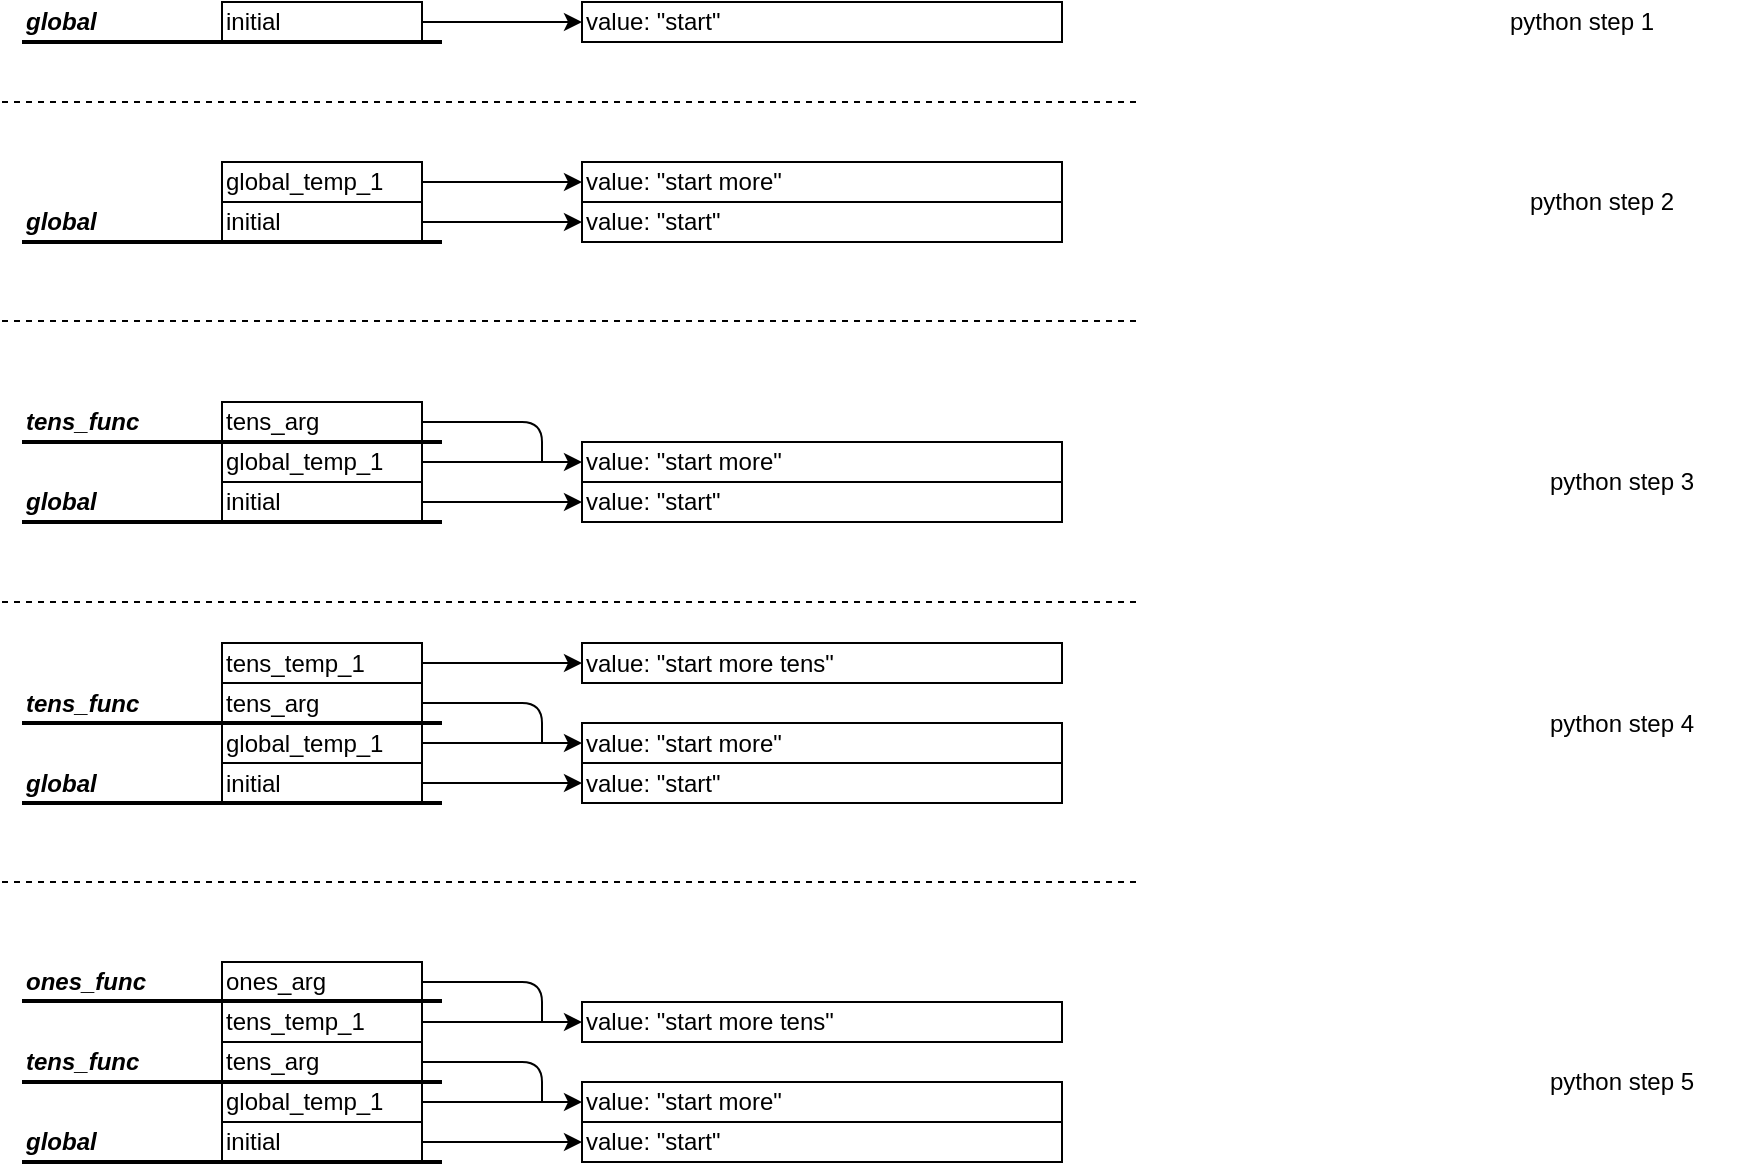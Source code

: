 <mxfile version="10.6.3" type="device"><diagram id="_wzAWW8gqTbNons3uEsZ" name="Page-1"><mxGraphModel dx="918" dy="682" grid="1" gridSize="10" guides="1" tooltips="1" connect="1" arrows="1" fold="1" page="1" pageScale="1" pageWidth="1100" pageHeight="850" math="0" shadow="0"><root><mxCell id="0"/><mxCell id="1" parent="0"/><mxCell id="TT8YMJFoKjIr6Hze_Y6f-1" value="global_temp_1" style="rounded=0;whiteSpace=wrap;html=1;align=left;" parent="1" vertex="1"><mxGeometry x="140" y="580" width="100" height="20" as="geometry"/></mxCell><mxCell id="TT8YMJFoKjIr6Hze_Y6f-2" value="initial" style="rounded=0;whiteSpace=wrap;html=1;align=left;" parent="1" vertex="1"><mxGeometry x="140" y="600" width="100" height="20" as="geometry"/></mxCell><mxCell id="TT8YMJFoKjIr6Hze_Y6f-3" value="&lt;b&gt;&lt;i&gt;global&lt;/i&gt;&lt;/b&gt;" style="text;html=1;strokeColor=none;fillColor=none;align=left;verticalAlign=middle;whiteSpace=wrap;rounded=0;" parent="1" vertex="1"><mxGeometry x="40" y="600" width="100" height="20" as="geometry"/></mxCell><mxCell id="TT8YMJFoKjIr6Hze_Y6f-5" value="value: &quot;start&quot;" style="rounded=0;whiteSpace=wrap;html=1;align=left;" parent="1" vertex="1"><mxGeometry x="320" y="600" width="240" height="20" as="geometry"/></mxCell><mxCell id="TT8YMJFoKjIr6Hze_Y6f-6" value="tens_temp_1" style="rounded=0;whiteSpace=wrap;html=1;align=left;" parent="1" vertex="1"><mxGeometry x="140" y="540" width="100" height="20" as="geometry"/></mxCell><mxCell id="TT8YMJFoKjIr6Hze_Y6f-7" value="tens_arg" style="rounded=0;whiteSpace=wrap;html=1;align=left;" parent="1" vertex="1"><mxGeometry x="140" y="560" width="100" height="20" as="geometry"/></mxCell><mxCell id="TT8YMJFoKjIr6Hze_Y6f-8" value="ones_arg" style="rounded=0;whiteSpace=wrap;html=1;align=left;" parent="1" vertex="1"><mxGeometry x="140" y="520" width="100" height="20" as="geometry"/></mxCell><mxCell id="TT8YMJFoKjIr6Hze_Y6f-10" value="&lt;b&gt;&lt;i&gt;tens_func&lt;/i&gt;&lt;/b&gt;" style="text;html=1;strokeColor=none;fillColor=none;align=left;verticalAlign=middle;whiteSpace=wrap;rounded=0;" parent="1" vertex="1"><mxGeometry x="40" y="560" width="100" height="20" as="geometry"/></mxCell><mxCell id="TT8YMJFoKjIr6Hze_Y6f-11" value="&lt;b&gt;&lt;i&gt;ones_func&lt;/i&gt;&lt;/b&gt;" style="text;html=1;strokeColor=none;fillColor=none;align=left;verticalAlign=middle;whiteSpace=wrap;rounded=0;" parent="1" vertex="1"><mxGeometry x="40" y="520" width="100" height="20" as="geometry"/></mxCell><mxCell id="TT8YMJFoKjIr6Hze_Y6f-12" value="" style="endArrow=none;html=1;strokeWidth=2;" parent="1" edge="1"><mxGeometry width="50" height="50" relative="1" as="geometry"><mxPoint x="40" y="580" as="sourcePoint"/><mxPoint x="250" y="580" as="targetPoint"/></mxGeometry></mxCell><mxCell id="TT8YMJFoKjIr6Hze_Y6f-14" value="" style="endArrow=none;html=1;strokeWidth=2;" parent="1" edge="1"><mxGeometry width="50" height="50" relative="1" as="geometry"><mxPoint x="40" y="539.5" as="sourcePoint"/><mxPoint x="250" y="539.5" as="targetPoint"/></mxGeometry></mxCell><mxCell id="TT8YMJFoKjIr6Hze_Y6f-15" value="" style="endArrow=none;html=1;strokeWidth=2;" parent="1" edge="1"><mxGeometry width="50" height="50" relative="1" as="geometry"><mxPoint x="40" y="620" as="sourcePoint"/><mxPoint x="250" y="620" as="targetPoint"/></mxGeometry></mxCell><mxCell id="TT8YMJFoKjIr6Hze_Y6f-17" value="" style="endArrow=classic;html=1;strokeWidth=1;entryX=0;entryY=0.5;entryDx=0;entryDy=0;exitX=1;exitY=0.5;exitDx=0;exitDy=0;" parent="1" source="TT8YMJFoKjIr6Hze_Y6f-2" target="TT8YMJFoKjIr6Hze_Y6f-5" edge="1"><mxGeometry width="50" height="50" relative="1" as="geometry"><mxPoint x="40" y="690" as="sourcePoint"/><mxPoint x="90" y="640" as="targetPoint"/></mxGeometry></mxCell><mxCell id="TT8YMJFoKjIr6Hze_Y6f-18" value="value: &quot;start more&quot;" style="rounded=0;whiteSpace=wrap;html=1;align=left;" parent="1" vertex="1"><mxGeometry x="320" y="580" width="240" height="20" as="geometry"/></mxCell><mxCell id="TT8YMJFoKjIr6Hze_Y6f-19" value="" style="endArrow=classic;html=1;strokeWidth=1;entryX=0;entryY=0.5;entryDx=0;entryDy=0;exitX=1;exitY=0.5;exitDx=0;exitDy=0;" parent="1" source="TT8YMJFoKjIr6Hze_Y6f-1" target="TT8YMJFoKjIr6Hze_Y6f-18" edge="1"><mxGeometry width="50" height="50" relative="1" as="geometry"><mxPoint x="250" y="660" as="sourcePoint"/><mxPoint x="370" y="660" as="targetPoint"/></mxGeometry></mxCell><mxCell id="TT8YMJFoKjIr6Hze_Y6f-20" value="" style="endArrow=none;html=1;strokeWidth=1;exitX=1;exitY=0.5;exitDx=0;exitDy=0;" parent="1" source="TT8YMJFoKjIr6Hze_Y6f-7" edge="1"><mxGeometry width="50" height="50" relative="1" as="geometry"><mxPoint x="40" y="690" as="sourcePoint"/><mxPoint x="300" y="590" as="targetPoint"/><Array as="points"><mxPoint x="300" y="570"/></Array></mxGeometry></mxCell><mxCell id="TT8YMJFoKjIr6Hze_Y6f-21" value="" style="endArrow=classic;html=1;strokeWidth=1;entryX=0;entryY=0.5;entryDx=0;entryDy=0;exitX=1;exitY=0.5;exitDx=0;exitDy=0;" parent="1" source="TT8YMJFoKjIr6Hze_Y6f-6" target="TT8YMJFoKjIr6Hze_Y6f-22" edge="1"><mxGeometry width="50" height="50" relative="1" as="geometry"><mxPoint x="40" y="690" as="sourcePoint"/><mxPoint x="90" y="640" as="targetPoint"/></mxGeometry></mxCell><mxCell id="TT8YMJFoKjIr6Hze_Y6f-22" value="value: &quot;start more tens&quot;" style="rounded=0;whiteSpace=wrap;html=1;align=left;" parent="1" vertex="1"><mxGeometry x="320" y="540" width="240" height="20" as="geometry"/></mxCell><mxCell id="TT8YMJFoKjIr6Hze_Y6f-25" value="" style="endArrow=none;html=1;strokeWidth=1;exitX=1;exitY=0.5;exitDx=0;exitDy=0;" parent="1" source="TT8YMJFoKjIr6Hze_Y6f-8" edge="1"><mxGeometry width="50" height="50" relative="1" as="geometry"><mxPoint x="250" y="580" as="sourcePoint"/><mxPoint x="300" y="550" as="targetPoint"/><Array as="points"><mxPoint x="300" y="530"/></Array></mxGeometry></mxCell><mxCell id="TT8YMJFoKjIr6Hze_Y6f-26" value="initial" style="rounded=0;whiteSpace=wrap;html=1;align=left;" parent="1" vertex="1"><mxGeometry x="140" y="40" width="100" height="20" as="geometry"/></mxCell><mxCell id="TT8YMJFoKjIr6Hze_Y6f-27" value="&lt;b&gt;&lt;i&gt;global&lt;/i&gt;&lt;/b&gt;" style="text;html=1;strokeColor=none;fillColor=none;align=left;verticalAlign=middle;whiteSpace=wrap;rounded=0;" parent="1" vertex="1"><mxGeometry x="40" y="40" width="100" height="20" as="geometry"/></mxCell><mxCell id="TT8YMJFoKjIr6Hze_Y6f-28" value="value: &quot;start&quot;" style="rounded=0;whiteSpace=wrap;html=1;align=left;" parent="1" vertex="1"><mxGeometry x="320" y="40" width="240" height="20" as="geometry"/></mxCell><mxCell id="TT8YMJFoKjIr6Hze_Y6f-29" value="" style="endArrow=none;html=1;strokeWidth=2;" parent="1" edge="1"><mxGeometry width="50" height="50" relative="1" as="geometry"><mxPoint x="40" y="60" as="sourcePoint"/><mxPoint x="250" y="60" as="targetPoint"/></mxGeometry></mxCell><mxCell id="TT8YMJFoKjIr6Hze_Y6f-30" value="" style="endArrow=classic;html=1;strokeWidth=1;entryX=0;entryY=0.5;entryDx=0;entryDy=0;exitX=1;exitY=0.5;exitDx=0;exitDy=0;" parent="1" source="TT8YMJFoKjIr6Hze_Y6f-26" target="TT8YMJFoKjIr6Hze_Y6f-28" edge="1"><mxGeometry width="50" height="50" relative="1" as="geometry"><mxPoint x="40" y="130" as="sourcePoint"/><mxPoint x="90" y="80" as="targetPoint"/></mxGeometry></mxCell><mxCell id="TT8YMJFoKjIr6Hze_Y6f-32" value="global_temp_1" style="rounded=0;whiteSpace=wrap;html=1;align=left;" parent="1" vertex="1"><mxGeometry x="140" y="120" width="100" height="20" as="geometry"/></mxCell><mxCell id="TT8YMJFoKjIr6Hze_Y6f-33" value="initial" style="rounded=0;whiteSpace=wrap;html=1;align=left;" parent="1" vertex="1"><mxGeometry x="140" y="140" width="100" height="20" as="geometry"/></mxCell><mxCell id="TT8YMJFoKjIr6Hze_Y6f-34" value="&lt;b&gt;&lt;i&gt;global&lt;/i&gt;&lt;/b&gt;" style="text;html=1;strokeColor=none;fillColor=none;align=left;verticalAlign=middle;whiteSpace=wrap;rounded=0;" parent="1" vertex="1"><mxGeometry x="40" y="140" width="100" height="20" as="geometry"/></mxCell><mxCell id="TT8YMJFoKjIr6Hze_Y6f-35" value="value: &quot;start&quot;" style="rounded=0;whiteSpace=wrap;html=1;align=left;" parent="1" vertex="1"><mxGeometry x="320" y="140" width="240" height="20" as="geometry"/></mxCell><mxCell id="TT8YMJFoKjIr6Hze_Y6f-37" value="" style="endArrow=none;html=1;strokeWidth=2;" parent="1" edge="1"><mxGeometry width="50" height="50" relative="1" as="geometry"><mxPoint x="40" y="160" as="sourcePoint"/><mxPoint x="250" y="160" as="targetPoint"/></mxGeometry></mxCell><mxCell id="TT8YMJFoKjIr6Hze_Y6f-38" value="" style="endArrow=classic;html=1;strokeWidth=1;entryX=0;entryY=0.5;entryDx=0;entryDy=0;exitX=1;exitY=0.5;exitDx=0;exitDy=0;" parent="1" source="TT8YMJFoKjIr6Hze_Y6f-33" target="TT8YMJFoKjIr6Hze_Y6f-35" edge="1"><mxGeometry width="50" height="50" relative="1" as="geometry"><mxPoint x="40" y="230" as="sourcePoint"/><mxPoint x="90" y="180" as="targetPoint"/></mxGeometry></mxCell><mxCell id="TT8YMJFoKjIr6Hze_Y6f-39" value="value: &quot;start more&quot;" style="rounded=0;whiteSpace=wrap;html=1;align=left;" parent="1" vertex="1"><mxGeometry x="320" y="120" width="240" height="20" as="geometry"/></mxCell><mxCell id="TT8YMJFoKjIr6Hze_Y6f-40" value="" style="endArrow=classic;html=1;strokeWidth=1;entryX=0;entryY=0.5;entryDx=0;entryDy=0;exitX=1;exitY=0.5;exitDx=0;exitDy=0;" parent="1" source="TT8YMJFoKjIr6Hze_Y6f-32" target="TT8YMJFoKjIr6Hze_Y6f-39" edge="1"><mxGeometry width="50" height="50" relative="1" as="geometry"><mxPoint x="250" y="200" as="sourcePoint"/><mxPoint x="370" y="200" as="targetPoint"/></mxGeometry></mxCell><mxCell id="TT8YMJFoKjIr6Hze_Y6f-41" value="" style="endArrow=none;dashed=1;html=1;strokeWidth=1;" parent="1" edge="1"><mxGeometry width="50" height="50" relative="1" as="geometry"><mxPoint x="30" y="90" as="sourcePoint"/><mxPoint x="600" y="90" as="targetPoint"/></mxGeometry></mxCell><mxCell id="TT8YMJFoKjIr6Hze_Y6f-43" value="global_temp_1" style="rounded=0;whiteSpace=wrap;html=1;align=left;" parent="1" vertex="1"><mxGeometry x="140" y="260" width="100" height="20" as="geometry"/></mxCell><mxCell id="TT8YMJFoKjIr6Hze_Y6f-44" value="initial" style="rounded=0;whiteSpace=wrap;html=1;align=left;" parent="1" vertex="1"><mxGeometry x="140" y="280" width="100" height="20" as="geometry"/></mxCell><mxCell id="TT8YMJFoKjIr6Hze_Y6f-45" value="&lt;b&gt;&lt;i&gt;global&lt;/i&gt;&lt;/b&gt;" style="text;html=1;strokeColor=none;fillColor=none;align=left;verticalAlign=middle;whiteSpace=wrap;rounded=0;" parent="1" vertex="1"><mxGeometry x="40" y="280" width="100" height="20" as="geometry"/></mxCell><mxCell id="TT8YMJFoKjIr6Hze_Y6f-46" value="value: &quot;start&quot;" style="rounded=0;whiteSpace=wrap;html=1;align=left;" parent="1" vertex="1"><mxGeometry x="320" y="280" width="240" height="20" as="geometry"/></mxCell><mxCell id="TT8YMJFoKjIr6Hze_Y6f-47" value="tens_arg" style="rounded=0;whiteSpace=wrap;html=1;align=left;" parent="1" vertex="1"><mxGeometry x="140" y="240" width="100" height="20" as="geometry"/></mxCell><mxCell id="TT8YMJFoKjIr6Hze_Y6f-48" value="&lt;b&gt;&lt;i&gt;tens_func&lt;/i&gt;&lt;/b&gt;" style="text;html=1;strokeColor=none;fillColor=none;align=left;verticalAlign=middle;whiteSpace=wrap;rounded=0;" parent="1" vertex="1"><mxGeometry x="40" y="240" width="100" height="20" as="geometry"/></mxCell><mxCell id="TT8YMJFoKjIr6Hze_Y6f-49" value="" style="endArrow=none;html=1;strokeWidth=2;" parent="1" edge="1"><mxGeometry width="50" height="50" relative="1" as="geometry"><mxPoint x="40" y="260" as="sourcePoint"/><mxPoint x="250" y="260" as="targetPoint"/></mxGeometry></mxCell><mxCell id="TT8YMJFoKjIr6Hze_Y6f-50" value="" style="endArrow=none;html=1;strokeWidth=2;" parent="1" edge="1"><mxGeometry width="50" height="50" relative="1" as="geometry"><mxPoint x="40" y="300" as="sourcePoint"/><mxPoint x="250" y="300" as="targetPoint"/></mxGeometry></mxCell><mxCell id="TT8YMJFoKjIr6Hze_Y6f-51" value="" style="endArrow=classic;html=1;strokeWidth=1;entryX=0;entryY=0.5;entryDx=0;entryDy=0;exitX=1;exitY=0.5;exitDx=0;exitDy=0;" parent="1" source="TT8YMJFoKjIr6Hze_Y6f-44" target="TT8YMJFoKjIr6Hze_Y6f-46" edge="1"><mxGeometry width="50" height="50" relative="1" as="geometry"><mxPoint x="40" y="370" as="sourcePoint"/><mxPoint x="90" y="320" as="targetPoint"/></mxGeometry></mxCell><mxCell id="TT8YMJFoKjIr6Hze_Y6f-52" value="value: &quot;start more&quot;" style="rounded=0;whiteSpace=wrap;html=1;align=left;" parent="1" vertex="1"><mxGeometry x="320" y="260" width="240" height="20" as="geometry"/></mxCell><mxCell id="TT8YMJFoKjIr6Hze_Y6f-53" value="" style="endArrow=classic;html=1;strokeWidth=1;entryX=0;entryY=0.5;entryDx=0;entryDy=0;exitX=1;exitY=0.5;exitDx=0;exitDy=0;" parent="1" source="TT8YMJFoKjIr6Hze_Y6f-43" target="TT8YMJFoKjIr6Hze_Y6f-52" edge="1"><mxGeometry width="50" height="50" relative="1" as="geometry"><mxPoint x="250" y="340" as="sourcePoint"/><mxPoint x="370" y="340" as="targetPoint"/></mxGeometry></mxCell><mxCell id="TT8YMJFoKjIr6Hze_Y6f-54" value="" style="endArrow=none;html=1;strokeWidth=1;exitX=1;exitY=0.5;exitDx=0;exitDy=0;" parent="1" source="TT8YMJFoKjIr6Hze_Y6f-47" edge="1"><mxGeometry width="50" height="50" relative="1" as="geometry"><mxPoint x="40" y="370" as="sourcePoint"/><mxPoint x="300" y="270" as="targetPoint"/><Array as="points"><mxPoint x="300" y="250"/></Array></mxGeometry></mxCell><mxCell id="TT8YMJFoKjIr6Hze_Y6f-55" value="" style="endArrow=none;dashed=1;html=1;strokeWidth=1;" parent="1" edge="1"><mxGeometry width="50" height="50" relative="1" as="geometry"><mxPoint x="30" y="199.5" as="sourcePoint"/><mxPoint x="600" y="199.5" as="targetPoint"/></mxGeometry></mxCell><mxCell id="TT8YMJFoKjIr6Hze_Y6f-56" value="global_temp_1" style="rounded=0;whiteSpace=wrap;html=1;align=left;" parent="1" vertex="1"><mxGeometry x="140" y="400.5" width="100" height="20" as="geometry"/></mxCell><mxCell id="TT8YMJFoKjIr6Hze_Y6f-57" value="initial" style="rounded=0;whiteSpace=wrap;html=1;align=left;" parent="1" vertex="1"><mxGeometry x="140" y="420.5" width="100" height="20" as="geometry"/></mxCell><mxCell id="TT8YMJFoKjIr6Hze_Y6f-58" value="&lt;b&gt;&lt;i&gt;global&lt;/i&gt;&lt;/b&gt;" style="text;html=1;strokeColor=none;fillColor=none;align=left;verticalAlign=middle;whiteSpace=wrap;rounded=0;" parent="1" vertex="1"><mxGeometry x="40" y="420.5" width="100" height="20" as="geometry"/></mxCell><mxCell id="TT8YMJFoKjIr6Hze_Y6f-59" value="value: &quot;start&quot;" style="rounded=0;whiteSpace=wrap;html=1;align=left;" parent="1" vertex="1"><mxGeometry x="320" y="420.5" width="240" height="20" as="geometry"/></mxCell><mxCell id="TT8YMJFoKjIr6Hze_Y6f-60" value="tens_temp_1" style="rounded=0;whiteSpace=wrap;html=1;align=left;" parent="1" vertex="1"><mxGeometry x="140" y="360.5" width="100" height="20" as="geometry"/></mxCell><mxCell id="TT8YMJFoKjIr6Hze_Y6f-61" value="tens_arg" style="rounded=0;whiteSpace=wrap;html=1;align=left;" parent="1" vertex="1"><mxGeometry x="140" y="380.5" width="100" height="20" as="geometry"/></mxCell><mxCell id="TT8YMJFoKjIr6Hze_Y6f-62" value="&lt;b&gt;&lt;i&gt;tens_func&lt;/i&gt;&lt;/b&gt;" style="text;html=1;strokeColor=none;fillColor=none;align=left;verticalAlign=middle;whiteSpace=wrap;rounded=0;" parent="1" vertex="1"><mxGeometry x="40" y="380.5" width="100" height="20" as="geometry"/></mxCell><mxCell id="TT8YMJFoKjIr6Hze_Y6f-63" value="" style="endArrow=none;html=1;strokeWidth=2;" parent="1" edge="1"><mxGeometry width="50" height="50" relative="1" as="geometry"><mxPoint x="40" y="400.5" as="sourcePoint"/><mxPoint x="250" y="400.5" as="targetPoint"/></mxGeometry></mxCell><mxCell id="TT8YMJFoKjIr6Hze_Y6f-65" value="" style="endArrow=none;html=1;strokeWidth=2;" parent="1" edge="1"><mxGeometry width="50" height="50" relative="1" as="geometry"><mxPoint x="40" y="440.5" as="sourcePoint"/><mxPoint x="250" y="440.5" as="targetPoint"/></mxGeometry></mxCell><mxCell id="TT8YMJFoKjIr6Hze_Y6f-66" value="" style="endArrow=classic;html=1;strokeWidth=1;entryX=0;entryY=0.5;entryDx=0;entryDy=0;exitX=1;exitY=0.5;exitDx=0;exitDy=0;" parent="1" source="TT8YMJFoKjIr6Hze_Y6f-57" target="TT8YMJFoKjIr6Hze_Y6f-59" edge="1"><mxGeometry width="50" height="50" relative="1" as="geometry"><mxPoint x="40" y="510.5" as="sourcePoint"/><mxPoint x="90" y="460.5" as="targetPoint"/></mxGeometry></mxCell><mxCell id="TT8YMJFoKjIr6Hze_Y6f-67" value="value: &quot;start more&quot;" style="rounded=0;whiteSpace=wrap;html=1;align=left;" parent="1" vertex="1"><mxGeometry x="320" y="400.5" width="240" height="20" as="geometry"/></mxCell><mxCell id="TT8YMJFoKjIr6Hze_Y6f-68" value="" style="endArrow=classic;html=1;strokeWidth=1;entryX=0;entryY=0.5;entryDx=0;entryDy=0;exitX=1;exitY=0.5;exitDx=0;exitDy=0;" parent="1" source="TT8YMJFoKjIr6Hze_Y6f-56" target="TT8YMJFoKjIr6Hze_Y6f-67" edge="1"><mxGeometry width="50" height="50" relative="1" as="geometry"><mxPoint x="250" y="480.5" as="sourcePoint"/><mxPoint x="370" y="480.5" as="targetPoint"/></mxGeometry></mxCell><mxCell id="TT8YMJFoKjIr6Hze_Y6f-69" value="" style="endArrow=none;html=1;strokeWidth=1;exitX=1;exitY=0.5;exitDx=0;exitDy=0;" parent="1" source="TT8YMJFoKjIr6Hze_Y6f-61" edge="1"><mxGeometry width="50" height="50" relative="1" as="geometry"><mxPoint x="40" y="510.5" as="sourcePoint"/><mxPoint x="300" y="410.5" as="targetPoint"/><Array as="points"><mxPoint x="300" y="390.5"/></Array></mxGeometry></mxCell><mxCell id="TT8YMJFoKjIr6Hze_Y6f-70" value="" style="endArrow=classic;html=1;strokeWidth=1;entryX=0;entryY=0.5;entryDx=0;entryDy=0;exitX=1;exitY=0.5;exitDx=0;exitDy=0;" parent="1" source="TT8YMJFoKjIr6Hze_Y6f-60" target="TT8YMJFoKjIr6Hze_Y6f-71" edge="1"><mxGeometry width="50" height="50" relative="1" as="geometry"><mxPoint x="40" y="510.5" as="sourcePoint"/><mxPoint x="90" y="460.5" as="targetPoint"/></mxGeometry></mxCell><mxCell id="TT8YMJFoKjIr6Hze_Y6f-71" value="value: &quot;start more tens&quot;" style="rounded=0;whiteSpace=wrap;html=1;align=left;" parent="1" vertex="1"><mxGeometry x="320" y="360.5" width="240" height="20" as="geometry"/></mxCell><mxCell id="TT8YMJFoKjIr6Hze_Y6f-72" value="" style="endArrow=none;dashed=1;html=1;strokeWidth=1;" parent="1" edge="1"><mxGeometry width="50" height="50" relative="1" as="geometry"><mxPoint x="30" y="340" as="sourcePoint"/><mxPoint x="600" y="340" as="targetPoint"/></mxGeometry></mxCell><mxCell id="TT8YMJFoKjIr6Hze_Y6f-73" value="" style="endArrow=none;dashed=1;html=1;strokeWidth=1;" parent="1" edge="1"><mxGeometry width="50" height="50" relative="1" as="geometry"><mxPoint x="30" y="480" as="sourcePoint"/><mxPoint x="600" y="480" as="targetPoint"/></mxGeometry></mxCell><mxCell id="S5-Fka2yhjf9K8OuKKpm-1" value="python step 1" style="text;html=1;strokeColor=none;fillColor=none;align=center;verticalAlign=middle;whiteSpace=wrap;rounded=0;" vertex="1" parent="1"><mxGeometry x="750" y="40" width="140" height="20" as="geometry"/></mxCell><mxCell id="S5-Fka2yhjf9K8OuKKpm-2" value="python step 2" style="text;html=1;strokeColor=none;fillColor=none;align=center;verticalAlign=middle;whiteSpace=wrap;rounded=0;" vertex="1" parent="1"><mxGeometry x="760" y="130" width="140" height="20" as="geometry"/></mxCell><mxCell id="S5-Fka2yhjf9K8OuKKpm-3" value="python step 3" style="text;html=1;strokeColor=none;fillColor=none;align=center;verticalAlign=middle;whiteSpace=wrap;rounded=0;" vertex="1" parent="1"><mxGeometry x="770" y="270" width="140" height="20" as="geometry"/></mxCell><mxCell id="S5-Fka2yhjf9K8OuKKpm-4" value="python step 4" style="text;html=1;strokeColor=none;fillColor=none;align=center;verticalAlign=middle;whiteSpace=wrap;rounded=0;" vertex="1" parent="1"><mxGeometry x="770" y="390.5" width="140" height="20" as="geometry"/></mxCell><mxCell id="S5-Fka2yhjf9K8OuKKpm-5" value="python step 5" style="text;html=1;strokeColor=none;fillColor=none;align=center;verticalAlign=middle;whiteSpace=wrap;rounded=0;" vertex="1" parent="1"><mxGeometry x="770" y="570" width="140" height="20" as="geometry"/></mxCell></root></mxGraphModel></diagram><diagram id="W-FByruzL6RGxxvBISJ8" name="Page-2"><mxGraphModel dx="918" dy="682" grid="1" gridSize="10" guides="1" tooltips="1" connect="1" arrows="1" fold="1" page="1" pageScale="1" pageWidth="1100" pageHeight="850" math="0" shadow="0"><root><mxCell id="bKbo11WeY2N-fVxwGEYG-0"/><mxCell id="bKbo11WeY2N-fVxwGEYG-1" parent="bKbo11WeY2N-fVxwGEYG-0"/><mxCell id="jQhi0sPkxzHdTwdHs4aI-0" value="global_temp_1" style="rounded=0;whiteSpace=wrap;html=1;align=left;" parent="bKbo11WeY2N-fVxwGEYG-1" vertex="1"><mxGeometry x="140" y="119" width="100" height="20" as="geometry"/></mxCell><mxCell id="jQhi0sPkxzHdTwdHs4aI-1" value="initial" style="rounded=0;whiteSpace=wrap;html=1;align=left;" parent="bKbo11WeY2N-fVxwGEYG-1" vertex="1"><mxGeometry x="140" y="139" width="100" height="20" as="geometry"/></mxCell><mxCell id="jQhi0sPkxzHdTwdHs4aI-2" value="&lt;b&gt;&lt;i&gt;global&lt;/i&gt;&lt;/b&gt;" style="text;html=1;strokeColor=none;fillColor=none;align=left;verticalAlign=middle;whiteSpace=wrap;rounded=0;" parent="bKbo11WeY2N-fVxwGEYG-1" vertex="1"><mxGeometry x="40" y="139" width="100" height="20" as="geometry"/></mxCell><mxCell id="jQhi0sPkxzHdTwdHs4aI-3" value="value: &quot;start&quot;" style="rounded=0;whiteSpace=wrap;html=1;align=left;" parent="bKbo11WeY2N-fVxwGEYG-1" vertex="1"><mxGeometry x="320" y="139" width="240" height="20" as="geometry"/></mxCell><mxCell id="jQhi0sPkxzHdTwdHs4aI-4" value="tens_temp_1" style="rounded=0;whiteSpace=wrap;html=1;align=left;" parent="bKbo11WeY2N-fVxwGEYG-1" vertex="1"><mxGeometry x="140" y="79" width="100" height="20" as="geometry"/></mxCell><mxCell id="jQhi0sPkxzHdTwdHs4aI-5" value="tens_arg" style="rounded=0;whiteSpace=wrap;html=1;align=left;" parent="bKbo11WeY2N-fVxwGEYG-1" vertex="1"><mxGeometry x="140" y="99" width="100" height="20" as="geometry"/></mxCell><mxCell id="jQhi0sPkxzHdTwdHs4aI-6" value="ones_arg" style="rounded=0;whiteSpace=wrap;html=1;align=left;" parent="bKbo11WeY2N-fVxwGEYG-1" vertex="1"><mxGeometry x="140" y="59" width="100" height="20" as="geometry"/></mxCell><mxCell id="jQhi0sPkxzHdTwdHs4aI-7" value="&lt;b&gt;&lt;i&gt;tens_func&lt;/i&gt;&lt;/b&gt;" style="text;html=1;strokeColor=none;fillColor=none;align=left;verticalAlign=middle;whiteSpace=wrap;rounded=0;" parent="bKbo11WeY2N-fVxwGEYG-1" vertex="1"><mxGeometry x="40" y="99" width="100" height="20" as="geometry"/></mxCell><mxCell id="jQhi0sPkxzHdTwdHs4aI-8" value="&lt;b&gt;&lt;i&gt;ones_func&lt;/i&gt;&lt;/b&gt;" style="text;html=1;strokeColor=none;fillColor=none;align=left;verticalAlign=middle;whiteSpace=wrap;rounded=0;" parent="bKbo11WeY2N-fVxwGEYG-1" vertex="1"><mxGeometry x="40" y="59" width="100" height="20" as="geometry"/></mxCell><mxCell id="jQhi0sPkxzHdTwdHs4aI-9" value="" style="endArrow=none;html=1;strokeWidth=2;" parent="bKbo11WeY2N-fVxwGEYG-1" edge="1"><mxGeometry width="50" height="50" relative="1" as="geometry"><mxPoint x="40" y="119" as="sourcePoint"/><mxPoint x="250" y="119" as="targetPoint"/></mxGeometry></mxCell><mxCell id="jQhi0sPkxzHdTwdHs4aI-10" value="" style="endArrow=none;html=1;strokeWidth=2;" parent="bKbo11WeY2N-fVxwGEYG-1" edge="1"><mxGeometry width="50" height="50" relative="1" as="geometry"><mxPoint x="40" y="78.5" as="sourcePoint"/><mxPoint x="250" y="78.5" as="targetPoint"/></mxGeometry></mxCell><mxCell id="jQhi0sPkxzHdTwdHs4aI-11" value="" style="endArrow=none;html=1;strokeWidth=2;" parent="bKbo11WeY2N-fVxwGEYG-1" edge="1"><mxGeometry width="50" height="50" relative="1" as="geometry"><mxPoint x="40" y="159" as="sourcePoint"/><mxPoint x="250" y="159" as="targetPoint"/></mxGeometry></mxCell><mxCell id="jQhi0sPkxzHdTwdHs4aI-12" value="" style="endArrow=classic;html=1;strokeWidth=1;entryX=0;entryY=0.5;entryDx=0;entryDy=0;exitX=1;exitY=0.5;exitDx=0;exitDy=0;" parent="bKbo11WeY2N-fVxwGEYG-1" source="jQhi0sPkxzHdTwdHs4aI-1" target="jQhi0sPkxzHdTwdHs4aI-3" edge="1"><mxGeometry width="50" height="50" relative="1" as="geometry"><mxPoint x="40" y="229" as="sourcePoint"/><mxPoint x="90" y="179" as="targetPoint"/></mxGeometry></mxCell><mxCell id="jQhi0sPkxzHdTwdHs4aI-13" value="value: &quot;start more&quot;" style="rounded=0;whiteSpace=wrap;html=1;align=left;" parent="bKbo11WeY2N-fVxwGEYG-1" vertex="1"><mxGeometry x="320" y="119" width="240" height="20" as="geometry"/></mxCell><mxCell id="jQhi0sPkxzHdTwdHs4aI-14" value="" style="endArrow=classic;html=1;strokeWidth=1;entryX=0;entryY=0.5;entryDx=0;entryDy=0;exitX=1;exitY=0.5;exitDx=0;exitDy=0;" parent="bKbo11WeY2N-fVxwGEYG-1" source="jQhi0sPkxzHdTwdHs4aI-0" target="jQhi0sPkxzHdTwdHs4aI-13" edge="1"><mxGeometry width="50" height="50" relative="1" as="geometry"><mxPoint x="250" y="199" as="sourcePoint"/><mxPoint x="370" y="199" as="targetPoint"/></mxGeometry></mxCell><mxCell id="jQhi0sPkxzHdTwdHs4aI-15" value="" style="endArrow=none;html=1;strokeWidth=1;exitX=1;exitY=0.5;exitDx=0;exitDy=0;" parent="bKbo11WeY2N-fVxwGEYG-1" source="jQhi0sPkxzHdTwdHs4aI-5" edge="1"><mxGeometry width="50" height="50" relative="1" as="geometry"><mxPoint x="40" y="229" as="sourcePoint"/><mxPoint x="300" y="129" as="targetPoint"/><Array as="points"><mxPoint x="300" y="109"/></Array></mxGeometry></mxCell><mxCell id="jQhi0sPkxzHdTwdHs4aI-16" value="" style="endArrow=classic;html=1;strokeWidth=1;entryX=0;entryY=0.5;entryDx=0;entryDy=0;exitX=1;exitY=0.5;exitDx=0;exitDy=0;" parent="bKbo11WeY2N-fVxwGEYG-1" source="jQhi0sPkxzHdTwdHs4aI-4" target="jQhi0sPkxzHdTwdHs4aI-17" edge="1"><mxGeometry width="50" height="50" relative="1" as="geometry"><mxPoint x="40" y="229" as="sourcePoint"/><mxPoint x="90" y="179" as="targetPoint"/></mxGeometry></mxCell><mxCell id="jQhi0sPkxzHdTwdHs4aI-17" value="value: &quot;start more tens&quot;" style="rounded=0;whiteSpace=wrap;html=1;align=left;" parent="bKbo11WeY2N-fVxwGEYG-1" vertex="1"><mxGeometry x="320" y="79" width="240" height="20" as="geometry"/></mxCell><mxCell id="jQhi0sPkxzHdTwdHs4aI-18" value="" style="endArrow=none;html=1;strokeWidth=1;exitX=1;exitY=0.5;exitDx=0;exitDy=0;" parent="bKbo11WeY2N-fVxwGEYG-1" source="jQhi0sPkxzHdTwdHs4aI-6" edge="1"><mxGeometry width="50" height="50" relative="1" as="geometry"><mxPoint x="250" y="119" as="sourcePoint"/><mxPoint x="300" y="89" as="targetPoint"/><Array as="points"><mxPoint x="300" y="69"/></Array></mxGeometry></mxCell><mxCell id="jQhi0sPkxzHdTwdHs4aI-19" value="ones_temp_1" style="rounded=0;whiteSpace=wrap;html=1;align=left;" parent="bKbo11WeY2N-fVxwGEYG-1" vertex="1"><mxGeometry x="140" y="39" width="100" height="20" as="geometry"/></mxCell><mxCell id="jQhi0sPkxzHdTwdHs4aI-20" value="value: &quot;start more tens ones&quot;" style="rounded=0;whiteSpace=wrap;html=1;align=left;" parent="bKbo11WeY2N-fVxwGEYG-1" vertex="1"><mxGeometry x="320" y="39" width="240" height="20" as="geometry"/></mxCell><mxCell id="jQhi0sPkxzHdTwdHs4aI-21" value="" style="endArrow=classic;html=1;strokeWidth=1;entryX=0;entryY=0.5;entryDx=0;entryDy=0;exitX=1;exitY=0.5;exitDx=0;exitDy=0;" parent="bKbo11WeY2N-fVxwGEYG-1" source="jQhi0sPkxzHdTwdHs4aI-19" target="jQhi0sPkxzHdTwdHs4aI-20" edge="1"><mxGeometry width="50" height="50" relative="1" as="geometry"><mxPoint x="250" y="159" as="sourcePoint"/><mxPoint x="330" y="159" as="targetPoint"/></mxGeometry></mxCell><mxCell id="jQhi0sPkxzHdTwdHs4aI-22" value="" style="endArrow=none;dashed=1;html=1;" parent="bKbo11WeY2N-fVxwGEYG-1" edge="1"><mxGeometry width="50" height="50" relative="1" as="geometry"><mxPoint x="20" y="180" as="sourcePoint"/><mxPoint x="590" y="180" as="targetPoint"/></mxGeometry></mxCell><mxCell id="jQhi0sPkxzHdTwdHs4aI-24" value="global_temp_1" style="rounded=0;whiteSpace=wrap;html=1;align=left;" parent="bKbo11WeY2N-fVxwGEYG-1" vertex="1"><mxGeometry x="140" y="259.5" width="100" height="20" as="geometry"/></mxCell><mxCell id="jQhi0sPkxzHdTwdHs4aI-25" value="initial" style="rounded=0;whiteSpace=wrap;html=1;align=left;" parent="bKbo11WeY2N-fVxwGEYG-1" vertex="1"><mxGeometry x="140" y="279.5" width="100" height="20" as="geometry"/></mxCell><mxCell id="jQhi0sPkxzHdTwdHs4aI-26" value="&lt;b&gt;&lt;i&gt;global&lt;/i&gt;&lt;/b&gt;" style="text;html=1;strokeColor=none;fillColor=none;align=left;verticalAlign=middle;whiteSpace=wrap;rounded=0;" parent="bKbo11WeY2N-fVxwGEYG-1" vertex="1"><mxGeometry x="40" y="279.5" width="100" height="20" as="geometry"/></mxCell><mxCell id="jQhi0sPkxzHdTwdHs4aI-27" value="value: &quot;start&quot;" style="rounded=0;whiteSpace=wrap;html=1;align=left;" parent="bKbo11WeY2N-fVxwGEYG-1" vertex="1"><mxGeometry x="320" y="279.5" width="240" height="20" as="geometry"/></mxCell><mxCell id="jQhi0sPkxzHdTwdHs4aI-28" value="tens_temp_1" style="rounded=0;whiteSpace=wrap;html=1;align=left;" parent="bKbo11WeY2N-fVxwGEYG-1" vertex="1"><mxGeometry x="140" y="219.5" width="100" height="20" as="geometry"/></mxCell><mxCell id="jQhi0sPkxzHdTwdHs4aI-29" value="tens_arg" style="rounded=0;whiteSpace=wrap;html=1;align=left;" parent="bKbo11WeY2N-fVxwGEYG-1" vertex="1"><mxGeometry x="140" y="239.5" width="100" height="20" as="geometry"/></mxCell><mxCell id="jQhi0sPkxzHdTwdHs4aI-30" value="tens_temp_2" style="rounded=0;whiteSpace=wrap;html=1;align=left;" parent="bKbo11WeY2N-fVxwGEYG-1" vertex="1"><mxGeometry x="140" y="199.5" width="100" height="20" as="geometry"/></mxCell><mxCell id="jQhi0sPkxzHdTwdHs4aI-31" value="&lt;b&gt;&lt;i&gt;tens_func&lt;/i&gt;&lt;/b&gt;" style="text;html=1;strokeColor=none;fillColor=none;align=left;verticalAlign=middle;whiteSpace=wrap;rounded=0;" parent="bKbo11WeY2N-fVxwGEYG-1" vertex="1"><mxGeometry x="40" y="239.5" width="100" height="20" as="geometry"/></mxCell><mxCell id="jQhi0sPkxzHdTwdHs4aI-33" value="" style="endArrow=none;html=1;strokeWidth=2;" parent="bKbo11WeY2N-fVxwGEYG-1" edge="1"><mxGeometry width="50" height="50" relative="1" as="geometry"><mxPoint x="40" y="259.5" as="sourcePoint"/><mxPoint x="250" y="259.5" as="targetPoint"/></mxGeometry></mxCell><mxCell id="jQhi0sPkxzHdTwdHs4aI-35" value="" style="endArrow=none;html=1;strokeWidth=2;" parent="bKbo11WeY2N-fVxwGEYG-1" edge="1"><mxGeometry width="50" height="50" relative="1" as="geometry"><mxPoint x="40" y="299.5" as="sourcePoint"/><mxPoint x="250" y="299.5" as="targetPoint"/></mxGeometry></mxCell><mxCell id="jQhi0sPkxzHdTwdHs4aI-36" value="" style="endArrow=classic;html=1;strokeWidth=1;entryX=0;entryY=0.5;entryDx=0;entryDy=0;exitX=1;exitY=0.5;exitDx=0;exitDy=0;" parent="bKbo11WeY2N-fVxwGEYG-1" source="jQhi0sPkxzHdTwdHs4aI-25" target="jQhi0sPkxzHdTwdHs4aI-27" edge="1"><mxGeometry width="50" height="50" relative="1" as="geometry"><mxPoint x="40" y="369.5" as="sourcePoint"/><mxPoint x="90" y="319.5" as="targetPoint"/></mxGeometry></mxCell><mxCell id="jQhi0sPkxzHdTwdHs4aI-37" value="value: &quot;start more&quot;" style="rounded=0;whiteSpace=wrap;html=1;align=left;" parent="bKbo11WeY2N-fVxwGEYG-1" vertex="1"><mxGeometry x="320" y="259.5" width="240" height="20" as="geometry"/></mxCell><mxCell id="jQhi0sPkxzHdTwdHs4aI-38" value="" style="endArrow=classic;html=1;strokeWidth=1;entryX=0;entryY=0.5;entryDx=0;entryDy=0;exitX=1;exitY=0.5;exitDx=0;exitDy=0;" parent="bKbo11WeY2N-fVxwGEYG-1" source="jQhi0sPkxzHdTwdHs4aI-24" target="jQhi0sPkxzHdTwdHs4aI-37" edge="1"><mxGeometry width="50" height="50" relative="1" as="geometry"><mxPoint x="250" y="339.5" as="sourcePoint"/><mxPoint x="370" y="339.5" as="targetPoint"/></mxGeometry></mxCell><mxCell id="jQhi0sPkxzHdTwdHs4aI-39" value="" style="endArrow=none;html=1;strokeWidth=1;exitX=1;exitY=0.5;exitDx=0;exitDy=0;" parent="bKbo11WeY2N-fVxwGEYG-1" source="jQhi0sPkxzHdTwdHs4aI-29" edge="1"><mxGeometry width="50" height="50" relative="1" as="geometry"><mxPoint x="40" y="369.5" as="sourcePoint"/><mxPoint x="300" y="269.5" as="targetPoint"/><Array as="points"><mxPoint x="300" y="249.5"/></Array></mxGeometry></mxCell><mxCell id="jQhi0sPkxzHdTwdHs4aI-40" value="" style="endArrow=classic;html=1;strokeWidth=1;entryX=0;entryY=0.5;entryDx=0;entryDy=0;exitX=1;exitY=0.5;exitDx=0;exitDy=0;" parent="bKbo11WeY2N-fVxwGEYG-1" source="jQhi0sPkxzHdTwdHs4aI-28" target="jQhi0sPkxzHdTwdHs4aI-41" edge="1"><mxGeometry width="50" height="50" relative="1" as="geometry"><mxPoint x="40" y="369.5" as="sourcePoint"/><mxPoint x="90" y="319.5" as="targetPoint"/></mxGeometry></mxCell><mxCell id="jQhi0sPkxzHdTwdHs4aI-41" value="value: &quot;start more tens&quot;" style="rounded=0;whiteSpace=wrap;html=1;align=left;" parent="bKbo11WeY2N-fVxwGEYG-1" vertex="1"><mxGeometry x="320" y="219.5" width="240" height="20" as="geometry"/></mxCell><mxCell id="jQhi0sPkxzHdTwdHs4aI-46" value="value: &quot;start more tens ones&quot;" style="rounded=0;whiteSpace=wrap;html=1;align=left;" parent="bKbo11WeY2N-fVxwGEYG-1" vertex="1"><mxGeometry x="320" y="199.5" width="240" height="20" as="geometry"/></mxCell><mxCell id="jQhi0sPkxzHdTwdHs4aI-47" value="" style="endArrow=classic;html=1;strokeWidth=1;entryX=0;entryY=0.5;entryDx=0;entryDy=0;exitX=1;exitY=0.5;exitDx=0;exitDy=0;" parent="bKbo11WeY2N-fVxwGEYG-1" source="jQhi0sPkxzHdTwdHs4aI-30" target="jQhi0sPkxzHdTwdHs4aI-46" edge="1"><mxGeometry width="50" height="50" relative="1" as="geometry"><mxPoint x="270" y="179.5" as="sourcePoint"/><mxPoint x="330" y="319.5" as="targetPoint"/></mxGeometry></mxCell><mxCell id="jQhi0sPkxzHdTwdHs4aI-48" value="" style="endArrow=none;dashed=1;html=1;" parent="bKbo11WeY2N-fVxwGEYG-1" edge="1"><mxGeometry width="50" height="50" relative="1" as="geometry"><mxPoint x="20" y="320" as="sourcePoint"/><mxPoint x="590" y="320" as="targetPoint"/></mxGeometry></mxCell><mxCell id="jQhi0sPkxzHdTwdHs4aI-49" value="global_temp_1" style="rounded=0;whiteSpace=wrap;html=1;align=left;" parent="bKbo11WeY2N-fVxwGEYG-1" vertex="1"><mxGeometry x="140" y="369" width="100" height="20" as="geometry"/></mxCell><mxCell id="jQhi0sPkxzHdTwdHs4aI-50" value="initial" style="rounded=0;whiteSpace=wrap;html=1;align=left;" parent="bKbo11WeY2N-fVxwGEYG-1" vertex="1"><mxGeometry x="140" y="389" width="100" height="20" as="geometry"/></mxCell><mxCell id="jQhi0sPkxzHdTwdHs4aI-51" value="&lt;b&gt;&lt;i&gt;global&lt;/i&gt;&lt;/b&gt;" style="text;html=1;strokeColor=none;fillColor=none;align=left;verticalAlign=middle;whiteSpace=wrap;rounded=0;" parent="bKbo11WeY2N-fVxwGEYG-1" vertex="1"><mxGeometry x="40" y="389" width="100" height="20" as="geometry"/></mxCell><mxCell id="jQhi0sPkxzHdTwdHs4aI-52" value="value: &quot;start&quot;" style="rounded=0;whiteSpace=wrap;html=1;align=left;" parent="bKbo11WeY2N-fVxwGEYG-1" vertex="1"><mxGeometry x="320" y="389" width="240" height="20" as="geometry"/></mxCell><mxCell id="jQhi0sPkxzHdTwdHs4aI-54" value="final" style="rounded=0;whiteSpace=wrap;html=1;align=left;" parent="bKbo11WeY2N-fVxwGEYG-1" vertex="1"><mxGeometry x="140" y="349" width="100" height="20" as="geometry"/></mxCell><mxCell id="jQhi0sPkxzHdTwdHs4aI-58" value="" style="endArrow=none;html=1;strokeWidth=2;" parent="bKbo11WeY2N-fVxwGEYG-1" edge="1"><mxGeometry width="50" height="50" relative="1" as="geometry"><mxPoint x="40" y="409" as="sourcePoint"/><mxPoint x="250" y="409" as="targetPoint"/></mxGeometry></mxCell><mxCell id="jQhi0sPkxzHdTwdHs4aI-59" value="" style="endArrow=classic;html=1;strokeWidth=1;entryX=0;entryY=0.5;entryDx=0;entryDy=0;exitX=1;exitY=0.5;exitDx=0;exitDy=0;" parent="bKbo11WeY2N-fVxwGEYG-1" source="jQhi0sPkxzHdTwdHs4aI-50" target="jQhi0sPkxzHdTwdHs4aI-52" edge="1"><mxGeometry width="50" height="50" relative="1" as="geometry"><mxPoint x="40" y="479" as="sourcePoint"/><mxPoint x="90" y="429" as="targetPoint"/></mxGeometry></mxCell><mxCell id="jQhi0sPkxzHdTwdHs4aI-60" value="value: &quot;start more&quot;" style="rounded=0;whiteSpace=wrap;html=1;align=left;" parent="bKbo11WeY2N-fVxwGEYG-1" vertex="1"><mxGeometry x="320" y="369" width="240" height="20" as="geometry"/></mxCell><mxCell id="jQhi0sPkxzHdTwdHs4aI-61" value="" style="endArrow=classic;html=1;strokeWidth=1;entryX=0;entryY=0.5;entryDx=0;entryDy=0;exitX=1;exitY=0.5;exitDx=0;exitDy=0;" parent="bKbo11WeY2N-fVxwGEYG-1" source="jQhi0sPkxzHdTwdHs4aI-49" target="jQhi0sPkxzHdTwdHs4aI-60" edge="1"><mxGeometry width="50" height="50" relative="1" as="geometry"><mxPoint x="250" y="449" as="sourcePoint"/><mxPoint x="370" y="449" as="targetPoint"/></mxGeometry></mxCell><mxCell id="jQhi0sPkxzHdTwdHs4aI-65" value="value: &quot;start more tens ones&quot;" style="rounded=0;whiteSpace=wrap;html=1;align=left;" parent="bKbo11WeY2N-fVxwGEYG-1" vertex="1"><mxGeometry x="320" y="349" width="240" height="20" as="geometry"/></mxCell><mxCell id="jQhi0sPkxzHdTwdHs4aI-66" value="" style="endArrow=classic;html=1;strokeWidth=1;entryX=0;entryY=0.5;entryDx=0;entryDy=0;exitX=1;exitY=0.5;exitDx=0;exitDy=0;" parent="bKbo11WeY2N-fVxwGEYG-1" source="jQhi0sPkxzHdTwdHs4aI-54" target="jQhi0sPkxzHdTwdHs4aI-65" edge="1"><mxGeometry width="50" height="50" relative="1" as="geometry"><mxPoint x="240" y="319" as="sourcePoint"/><mxPoint x="330" y="429" as="targetPoint"/></mxGeometry></mxCell><mxCell id="jQhi0sPkxzHdTwdHs4aI-67" value="" style="endArrow=none;dashed=1;html=1;strokeWidth=3;" parent="bKbo11WeY2N-fVxwGEYG-1" edge="1"><mxGeometry width="50" height="50" relative="1" as="geometry"><mxPoint x="20" y="440" as="sourcePoint"/><mxPoint x="590" y="440" as="targetPoint"/></mxGeometry></mxCell><mxCell id="jQhi0sPkxzHdTwdHs4aI-68" value="initial" style="rounded=0;whiteSpace=wrap;html=1;align=left;" parent="bKbo11WeY2N-fVxwGEYG-1" vertex="1"><mxGeometry x="140" y="479" width="100" height="20" as="geometry"/></mxCell><mxCell id="jQhi0sPkxzHdTwdHs4aI-69" value="&lt;b&gt;&lt;i&gt;global&lt;/i&gt;&lt;/b&gt;" style="text;html=1;strokeColor=none;fillColor=none;align=left;verticalAlign=middle;whiteSpace=wrap;rounded=0;" parent="bKbo11WeY2N-fVxwGEYG-1" vertex="1"><mxGeometry x="40" y="479" width="100" height="20" as="geometry"/></mxCell><mxCell id="jQhi0sPkxzHdTwdHs4aI-70" value="value: &quot;start&quot;" style="rounded=0;whiteSpace=wrap;html=1;align=left;" parent="bKbo11WeY2N-fVxwGEYG-1" vertex="1"><mxGeometry x="320" y="479" width="280" height="20" as="geometry"/></mxCell><mxCell id="jQhi0sPkxzHdTwdHs4aI-71" value="" style="endArrow=none;html=1;strokeWidth=2;" parent="bKbo11WeY2N-fVxwGEYG-1" edge="1"><mxGeometry width="50" height="50" relative="1" as="geometry"><mxPoint x="40" y="499" as="sourcePoint"/><mxPoint x="250" y="499" as="targetPoint"/></mxGeometry></mxCell><mxCell id="jQhi0sPkxzHdTwdHs4aI-72" value="" style="endArrow=classic;html=1;strokeWidth=1;entryX=0;entryY=0.5;entryDx=0;entryDy=0;exitX=1;exitY=0.5;exitDx=0;exitDy=0;" parent="bKbo11WeY2N-fVxwGEYG-1" source="jQhi0sPkxzHdTwdHs4aI-68" target="jQhi0sPkxzHdTwdHs4aI-70" edge="1"><mxGeometry width="50" height="50" relative="1" as="geometry"><mxPoint x="40" y="569" as="sourcePoint"/><mxPoint x="90" y="519" as="targetPoint"/></mxGeometry></mxCell><mxCell id="jQhi0sPkxzHdTwdHs4aI-73" value="" style="endArrow=none;dashed=1;html=1;" parent="bKbo11WeY2N-fVxwGEYG-1" edge="1"><mxGeometry width="50" height="50" relative="1" as="geometry"><mxPoint x="20" y="530" as="sourcePoint"/><mxPoint x="590" y="530" as="targetPoint"/></mxGeometry></mxCell><mxCell id="jQhi0sPkxzHdTwdHs4aI-74" value="initial" style="rounded=0;whiteSpace=wrap;html=1;align=left;" parent="bKbo11WeY2N-fVxwGEYG-1" vertex="1"><mxGeometry x="140" y="569" width="100" height="20" as="geometry"/></mxCell><mxCell id="jQhi0sPkxzHdTwdHs4aI-75" value="&lt;b&gt;&lt;i&gt;global&lt;/i&gt;&lt;/b&gt;" style="text;html=1;strokeColor=none;fillColor=none;align=left;verticalAlign=middle;whiteSpace=wrap;rounded=0;" parent="bKbo11WeY2N-fVxwGEYG-1" vertex="1"><mxGeometry x="40" y="569" width="100" height="20" as="geometry"/></mxCell><mxCell id="jQhi0sPkxzHdTwdHs4aI-76" value="value: &quot;start&quot;" style="rounded=0;whiteSpace=wrap;html=1;align=left;" parent="bKbo11WeY2N-fVxwGEYG-1" vertex="1"><mxGeometry x="320" y="569" width="280" height="20" as="geometry"/></mxCell><mxCell id="jQhi0sPkxzHdTwdHs4aI-77" value="" style="endArrow=none;html=1;strokeWidth=2;" parent="bKbo11WeY2N-fVxwGEYG-1" edge="1"><mxGeometry width="50" height="50" relative="1" as="geometry"><mxPoint x="40" y="589" as="sourcePoint"/><mxPoint x="250" y="589" as="targetPoint"/></mxGeometry></mxCell><mxCell id="jQhi0sPkxzHdTwdHs4aI-78" value="" style="endArrow=classic;html=1;strokeWidth=1;entryX=0;entryY=0.5;entryDx=0;entryDy=0;exitX=1;exitY=0.5;exitDx=0;exitDy=0;" parent="bKbo11WeY2N-fVxwGEYG-1" source="jQhi0sPkxzHdTwdHs4aI-74" target="jQhi0sPkxzHdTwdHs4aI-76" edge="1"><mxGeometry width="50" height="50" relative="1" as="geometry"><mxPoint x="40" y="659" as="sourcePoint"/><mxPoint x="90" y="609" as="targetPoint"/></mxGeometry></mxCell><mxCell id="jQhi0sPkxzHdTwdHs4aI-79" value="global_temp_1" style="rounded=0;whiteSpace=wrap;html=1;align=left;" parent="bKbo11WeY2N-fVxwGEYG-1" vertex="1"><mxGeometry x="140" y="549" width="100" height="20" as="geometry"/></mxCell><mxCell id="jQhi0sPkxzHdTwdHs4aI-80" value="&lt;pre&gt;&lt;code&gt;&lt;font face=&quot;Helvetica&quot;&gt;PROMISE(@global@, paste(initial, &quot;more&quot;), ____)&lt;/font&gt;&lt;/code&gt;&lt;/pre&gt;" style="rounded=0;whiteSpace=wrap;html=1;align=left;" parent="bKbo11WeY2N-fVxwGEYG-1" vertex="1"><mxGeometry x="320" y="549" width="280" height="20" as="geometry"/></mxCell><mxCell id="jQhi0sPkxzHdTwdHs4aI-81" value="" style="endArrow=classic;html=1;strokeWidth=1;entryX=0;entryY=0.5;entryDx=0;entryDy=0;exitX=1;exitY=0.5;exitDx=0;exitDy=0;" parent="bKbo11WeY2N-fVxwGEYG-1" source="jQhi0sPkxzHdTwdHs4aI-79" target="jQhi0sPkxzHdTwdHs4aI-80" edge="1"><mxGeometry width="50" height="50" relative="1" as="geometry"><mxPoint x="40" y="639" as="sourcePoint"/><mxPoint x="90" y="589" as="targetPoint"/></mxGeometry></mxCell><mxCell id="jQhi0sPkxzHdTwdHs4aI-82" value="" style="endArrow=none;dashed=1;html=1;" parent="bKbo11WeY2N-fVxwGEYG-1" edge="1"><mxGeometry width="50" height="50" relative="1" as="geometry"><mxPoint x="20" y="620" as="sourcePoint"/><mxPoint x="590" y="620" as="targetPoint"/></mxGeometry></mxCell><mxCell id="jQhi0sPkxzHdTwdHs4aI-83" value="initial" style="rounded=0;whiteSpace=wrap;html=1;align=left;" parent="bKbo11WeY2N-fVxwGEYG-1" vertex="1"><mxGeometry x="140" y="699" width="100" height="20" as="geometry"/></mxCell><mxCell id="jQhi0sPkxzHdTwdHs4aI-84" value="&lt;b&gt;&lt;i&gt;global&lt;/i&gt;&lt;/b&gt;" style="text;html=1;strokeColor=none;fillColor=none;align=left;verticalAlign=middle;whiteSpace=wrap;rounded=0;" parent="bKbo11WeY2N-fVxwGEYG-1" vertex="1"><mxGeometry x="40" y="699" width="100" height="20" as="geometry"/></mxCell><mxCell id="jQhi0sPkxzHdTwdHs4aI-85" value="value: &quot;start&quot;" style="rounded=0;whiteSpace=wrap;html=1;align=left;" parent="bKbo11WeY2N-fVxwGEYG-1" vertex="1"><mxGeometry x="320" y="699" width="280" height="20" as="geometry"/></mxCell><mxCell id="jQhi0sPkxzHdTwdHs4aI-86" value="" style="endArrow=none;html=1;strokeWidth=2;" parent="bKbo11WeY2N-fVxwGEYG-1" edge="1"><mxGeometry width="50" height="50" relative="1" as="geometry"><mxPoint x="40" y="719" as="sourcePoint"/><mxPoint x="250" y="719" as="targetPoint"/></mxGeometry></mxCell><mxCell id="jQhi0sPkxzHdTwdHs4aI-87" value="" style="endArrow=classic;html=1;strokeWidth=1;entryX=0;entryY=0.5;entryDx=0;entryDy=0;exitX=1;exitY=0.5;exitDx=0;exitDy=0;" parent="bKbo11WeY2N-fVxwGEYG-1" source="jQhi0sPkxzHdTwdHs4aI-83" target="jQhi0sPkxzHdTwdHs4aI-85" edge="1"><mxGeometry width="50" height="50" relative="1" as="geometry"><mxPoint x="40" y="789" as="sourcePoint"/><mxPoint x="90" y="739" as="targetPoint"/></mxGeometry></mxCell><mxCell id="jQhi0sPkxzHdTwdHs4aI-88" value="global_temp_1" style="rounded=0;whiteSpace=wrap;html=1;align=left;" parent="bKbo11WeY2N-fVxwGEYG-1" vertex="1"><mxGeometry x="140" y="679" width="100" height="20" as="geometry"/></mxCell><mxCell id="jQhi0sPkxzHdTwdHs4aI-89" value="&lt;pre&gt;&lt;code&gt;&lt;font face=&quot;Helvetica&quot;&gt;PROMISE(@global@, paste(initial, &quot;more&quot;), ____)&lt;/font&gt;&lt;/code&gt;&lt;/pre&gt;" style="rounded=0;whiteSpace=wrap;html=1;align=left;" parent="bKbo11WeY2N-fVxwGEYG-1" vertex="1"><mxGeometry x="320" y="679" width="280" height="20" as="geometry"/></mxCell><mxCell id="jQhi0sPkxzHdTwdHs4aI-90" value="" style="endArrow=classic;html=1;strokeWidth=1;entryX=0;entryY=0.5;entryDx=0;entryDy=0;exitX=1;exitY=0.5;exitDx=0;exitDy=0;" parent="bKbo11WeY2N-fVxwGEYG-1" source="jQhi0sPkxzHdTwdHs4aI-88" target="jQhi0sPkxzHdTwdHs4aI-89" edge="1"><mxGeometry width="50" height="50" relative="1" as="geometry"><mxPoint x="40" y="769" as="sourcePoint"/><mxPoint x="90" y="719" as="targetPoint"/></mxGeometry></mxCell><mxCell id="jQhi0sPkxzHdTwdHs4aI-91" value="tens_arg" style="rounded=0;whiteSpace=wrap;html=1;align=left;" parent="bKbo11WeY2N-fVxwGEYG-1" vertex="1"><mxGeometry x="140" y="659" width="100" height="20" as="geometry"/></mxCell><mxCell id="jQhi0sPkxzHdTwdHs4aI-92" value="&lt;b&gt;&lt;i&gt;tens_func&lt;/i&gt;&lt;/b&gt;" style="text;html=1;strokeColor=none;fillColor=none;align=left;verticalAlign=middle;whiteSpace=wrap;rounded=0;" parent="bKbo11WeY2N-fVxwGEYG-1" vertex="1"><mxGeometry x="40" y="659" width="100" height="20" as="geometry"/></mxCell><mxCell id="jQhi0sPkxzHdTwdHs4aI-93" value="" style="endArrow=none;html=1;strokeWidth=2;" parent="bKbo11WeY2N-fVxwGEYG-1" edge="1"><mxGeometry width="50" height="50" relative="1" as="geometry"><mxPoint x="40" y="679" as="sourcePoint"/><mxPoint x="250" y="679" as="targetPoint"/></mxGeometry></mxCell><mxCell id="jQhi0sPkxzHdTwdHs4aI-94" value="" style="endArrow=none;html=1;strokeWidth=1;exitX=1;exitY=0.5;exitDx=0;exitDy=0;" parent="bKbo11WeY2N-fVxwGEYG-1" source="jQhi0sPkxzHdTwdHs4aI-91" edge="1"><mxGeometry width="50" height="50" relative="1" as="geometry"><mxPoint x="40" y="789" as="sourcePoint"/><mxPoint x="300" y="689" as="targetPoint"/><Array as="points"><mxPoint x="300" y="669"/></Array></mxGeometry></mxCell><mxCell id="HuWrga6esVuUnRPykWeZ-0" value="python step 6" style="text;html=1;strokeColor=none;fillColor=none;align=center;verticalAlign=middle;whiteSpace=wrap;rounded=0;" vertex="1" parent="bKbo11WeY2N-fVxwGEYG-1"><mxGeometry x="760" y="69" width="140" height="20" as="geometry"/></mxCell><mxCell id="HuWrga6esVuUnRPykWeZ-1" value="python step 7" style="text;html=1;strokeColor=none;fillColor=none;align=center;verticalAlign=middle;whiteSpace=wrap;rounded=0;" vertex="1" parent="bKbo11WeY2N-fVxwGEYG-1"><mxGeometry x="760" y="239.5" width="140" height="20" as="geometry"/></mxCell><mxCell id="HuWrga6esVuUnRPykWeZ-2" value="python step 8" style="text;html=1;strokeColor=none;fillColor=none;align=center;verticalAlign=middle;whiteSpace=wrap;rounded=0;" vertex="1" parent="bKbo11WeY2N-fVxwGEYG-1"><mxGeometry x="760" y="369" width="140" height="20" as="geometry"/></mxCell><mxCell id="HuWrga6esVuUnRPykWeZ-4" value="r step 1" style="text;html=1;strokeColor=none;fillColor=none;align=center;verticalAlign=middle;whiteSpace=wrap;rounded=0;" vertex="1" parent="bKbo11WeY2N-fVxwGEYG-1"><mxGeometry x="760" y="479" width="140" height="20" as="geometry"/></mxCell><mxCell id="HuWrga6esVuUnRPykWeZ-5" value="r step 2" style="text;html=1;strokeColor=none;fillColor=none;align=center;verticalAlign=middle;whiteSpace=wrap;rounded=0;" vertex="1" parent="bKbo11WeY2N-fVxwGEYG-1"><mxGeometry x="760" y="549" width="140" height="20" as="geometry"/></mxCell><mxCell id="HuWrga6esVuUnRPykWeZ-6" value="r step 3" style="text;html=1;strokeColor=none;fillColor=none;align=center;verticalAlign=middle;whiteSpace=wrap;rounded=0;" vertex="1" parent="bKbo11WeY2N-fVxwGEYG-1"><mxGeometry x="760" y="679" width="140" height="20" as="geometry"/></mxCell></root></mxGraphModel></diagram><diagram id="kJO0bWMyjxe5i6_ytLiq" name="Page-3"><mxGraphModel dx="1028" dy="682" grid="1" gridSize="10" guides="1" tooltips="1" connect="1" arrows="1" fold="1" page="1" pageScale="1" pageWidth="1100" pageHeight="850" math="0" shadow="0"><root><mxCell id="euFSJ1Zf2iBHfZwTkPvv-0"/><mxCell id="euFSJ1Zf2iBHfZwTkPvv-1" parent="euFSJ1Zf2iBHfZwTkPvv-0"/><mxCell id="cS7S07fzIaRH45fk_kru-0" value="" style="endArrow=none;dashed=1;html=1;" parent="euFSJ1Zf2iBHfZwTkPvv-1" edge="1"><mxGeometry width="50" height="50" relative="1" as="geometry"><mxPoint x="20" y="160" as="sourcePoint"/><mxPoint x="590" y="160" as="targetPoint"/></mxGeometry></mxCell><mxCell id="cS7S07fzIaRH45fk_kru-1" value="initial" style="rounded=0;whiteSpace=wrap;html=1;align=left;" parent="euFSJ1Zf2iBHfZwTkPvv-1" vertex="1"><mxGeometry x="140" y="99" width="100" height="20" as="geometry"/></mxCell><mxCell id="cS7S07fzIaRH45fk_kru-2" value="&lt;b&gt;&lt;i&gt;global&lt;/i&gt;&lt;/b&gt;" style="text;html=1;strokeColor=none;fillColor=none;align=left;verticalAlign=middle;whiteSpace=wrap;rounded=0;" parent="euFSJ1Zf2iBHfZwTkPvv-1" vertex="1"><mxGeometry x="40" y="99" width="100" height="20" as="geometry"/></mxCell><mxCell id="cS7S07fzIaRH45fk_kru-3" value="value: &quot;start&quot;" style="rounded=0;whiteSpace=wrap;html=1;align=left;" parent="euFSJ1Zf2iBHfZwTkPvv-1" vertex="1"><mxGeometry x="320" y="99" width="320" height="20" as="geometry"/></mxCell><mxCell id="cS7S07fzIaRH45fk_kru-4" value="" style="endArrow=none;html=1;strokeWidth=2;" parent="euFSJ1Zf2iBHfZwTkPvv-1" edge="1"><mxGeometry width="50" height="50" relative="1" as="geometry"><mxPoint x="40" y="119" as="sourcePoint"/><mxPoint x="250" y="119" as="targetPoint"/></mxGeometry></mxCell><mxCell id="cS7S07fzIaRH45fk_kru-5" value="" style="endArrow=classic;html=1;strokeWidth=1;entryX=0;entryY=0.5;entryDx=0;entryDy=0;exitX=1;exitY=0.5;exitDx=0;exitDy=0;" parent="euFSJ1Zf2iBHfZwTkPvv-1" source="cS7S07fzIaRH45fk_kru-1" target="cS7S07fzIaRH45fk_kru-3" edge="1"><mxGeometry width="50" height="50" relative="1" as="geometry"><mxPoint x="40" y="189" as="sourcePoint"/><mxPoint x="90" y="139" as="targetPoint"/></mxGeometry></mxCell><mxCell id="cS7S07fzIaRH45fk_kru-6" value="global_temp_1" style="rounded=0;whiteSpace=wrap;html=1;align=left;" parent="euFSJ1Zf2iBHfZwTkPvv-1" vertex="1"><mxGeometry x="140" y="79" width="100" height="20" as="geometry"/></mxCell><mxCell id="cS7S07fzIaRH45fk_kru-7" value="&lt;pre&gt;&lt;code&gt;&lt;font face=&quot;Helvetica&quot;&gt;PROMISE(@global@, paste(initial, &quot;more&quot;), &quot;start more&quot;)&lt;/font&gt;&lt;/code&gt;&lt;/pre&gt;" style="rounded=0;whiteSpace=wrap;html=1;align=left;" parent="euFSJ1Zf2iBHfZwTkPvv-1" vertex="1"><mxGeometry x="320" y="79" width="320" height="20" as="geometry"/></mxCell><mxCell id="cS7S07fzIaRH45fk_kru-8" value="" style="endArrow=classic;html=1;strokeWidth=1;entryX=0;entryY=0.5;entryDx=0;entryDy=0;exitX=1;exitY=0.5;exitDx=0;exitDy=0;" parent="euFSJ1Zf2iBHfZwTkPvv-1" source="cS7S07fzIaRH45fk_kru-6" target="cS7S07fzIaRH45fk_kru-7" edge="1"><mxGeometry width="50" height="50" relative="1" as="geometry"><mxPoint x="40" y="169" as="sourcePoint"/><mxPoint x="90" y="119" as="targetPoint"/></mxGeometry></mxCell><mxCell id="cS7S07fzIaRH45fk_kru-9" value="tens_arg" style="rounded=0;whiteSpace=wrap;html=1;align=left;" parent="euFSJ1Zf2iBHfZwTkPvv-1" vertex="1"><mxGeometry x="140" y="59" width="100" height="20" as="geometry"/></mxCell><mxCell id="cS7S07fzIaRH45fk_kru-10" value="&lt;b&gt;&lt;i&gt;tens_func&lt;/i&gt;&lt;/b&gt;" style="text;html=1;strokeColor=none;fillColor=none;align=left;verticalAlign=middle;whiteSpace=wrap;rounded=0;" parent="euFSJ1Zf2iBHfZwTkPvv-1" vertex="1"><mxGeometry x="40" y="59" width="100" height="20" as="geometry"/></mxCell><mxCell id="cS7S07fzIaRH45fk_kru-11" value="" style="endArrow=none;html=1;strokeWidth=2;" parent="euFSJ1Zf2iBHfZwTkPvv-1" edge="1"><mxGeometry width="50" height="50" relative="1" as="geometry"><mxPoint x="40" y="79" as="sourcePoint"/><mxPoint x="250" y="79" as="targetPoint"/></mxGeometry></mxCell><mxCell id="cS7S07fzIaRH45fk_kru-12" value="" style="endArrow=none;html=1;strokeWidth=1;exitX=1;exitY=0.5;exitDx=0;exitDy=0;" parent="euFSJ1Zf2iBHfZwTkPvv-1" source="cS7S07fzIaRH45fk_kru-9" edge="1"><mxGeometry width="50" height="50" relative="1" as="geometry"><mxPoint x="40" y="189" as="sourcePoint"/><mxPoint x="300" y="89" as="targetPoint"/><Array as="points"><mxPoint x="300" y="69"/></Array></mxGeometry></mxCell><mxCell id="hyj0tdN5f-we7812bsgy-0" value="r step 4" style="text;html=1;strokeColor=none;fillColor=none;align=center;verticalAlign=middle;whiteSpace=wrap;rounded=0;" vertex="1" parent="euFSJ1Zf2iBHfZwTkPvv-1"><mxGeometry x="740" y="79" width="140" height="20" as="geometry"/></mxCell><mxCell id="bn5ZqpDQ0bJZmeU8fgm--0" value="initial" style="rounded=0;whiteSpace=wrap;html=1;align=left;" vertex="1" parent="euFSJ1Zf2iBHfZwTkPvv-1"><mxGeometry x="140" y="439" width="100" height="20" as="geometry"/></mxCell><mxCell id="bn5ZqpDQ0bJZmeU8fgm--1" value="&lt;b&gt;&lt;i&gt;global&lt;/i&gt;&lt;/b&gt;" style="text;html=1;strokeColor=none;fillColor=none;align=left;verticalAlign=middle;whiteSpace=wrap;rounded=0;" vertex="1" parent="euFSJ1Zf2iBHfZwTkPvv-1"><mxGeometry x="40" y="439" width="100" height="20" as="geometry"/></mxCell><mxCell id="bn5ZqpDQ0bJZmeU8fgm--2" value="value: &quot;start&quot;" style="rounded=0;whiteSpace=wrap;html=1;align=left;" vertex="1" parent="euFSJ1Zf2iBHfZwTkPvv-1"><mxGeometry x="320" y="439" width="320" height="20" as="geometry"/></mxCell><mxCell id="bn5ZqpDQ0bJZmeU8fgm--3" value="" style="endArrow=none;html=1;strokeWidth=2;" edge="1" parent="euFSJ1Zf2iBHfZwTkPvv-1"><mxGeometry width="50" height="50" relative="1" as="geometry"><mxPoint x="40" y="459" as="sourcePoint"/><mxPoint x="250" y="459" as="targetPoint"/></mxGeometry></mxCell><mxCell id="bn5ZqpDQ0bJZmeU8fgm--4" value="" style="endArrow=classic;html=1;strokeWidth=1;entryX=0;entryY=0.5;entryDx=0;entryDy=0;exitX=1;exitY=0.5;exitDx=0;exitDy=0;" edge="1" parent="euFSJ1Zf2iBHfZwTkPvv-1" source="bn5ZqpDQ0bJZmeU8fgm--0" target="bn5ZqpDQ0bJZmeU8fgm--2"><mxGeometry width="50" height="50" relative="1" as="geometry"><mxPoint x="40" y="529" as="sourcePoint"/><mxPoint x="90" y="479" as="targetPoint"/></mxGeometry></mxCell><mxCell id="bn5ZqpDQ0bJZmeU8fgm--5" value="global_temp_1" style="rounded=0;whiteSpace=wrap;html=1;align=left;" vertex="1" parent="euFSJ1Zf2iBHfZwTkPvv-1"><mxGeometry x="140" y="419" width="100" height="20" as="geometry"/></mxCell><mxCell id="bn5ZqpDQ0bJZmeU8fgm--6" value="&lt;pre&gt;&lt;code&gt;&lt;font face=&quot;Helvetica&quot;&gt;PROMISE(@global@, paste(initial, &quot;more&quot;), &quot;start more&quot;)&lt;/font&gt;&lt;/code&gt;&lt;/pre&gt;" style="rounded=0;whiteSpace=wrap;html=1;align=left;" vertex="1" parent="euFSJ1Zf2iBHfZwTkPvv-1"><mxGeometry x="320" y="419" width="320" height="20" as="geometry"/></mxCell><mxCell id="bn5ZqpDQ0bJZmeU8fgm--7" value="" style="endArrow=classic;html=1;strokeWidth=1;entryX=0;entryY=0.5;entryDx=0;entryDy=0;exitX=1;exitY=0.5;exitDx=0;exitDy=0;" edge="1" parent="euFSJ1Zf2iBHfZwTkPvv-1" source="bn5ZqpDQ0bJZmeU8fgm--5" target="bn5ZqpDQ0bJZmeU8fgm--6"><mxGeometry width="50" height="50" relative="1" as="geometry"><mxPoint x="40" y="509" as="sourcePoint"/><mxPoint x="90" y="459" as="targetPoint"/></mxGeometry></mxCell><mxCell id="bn5ZqpDQ0bJZmeU8fgm--8" value="tens_arg" style="rounded=0;whiteSpace=wrap;html=1;align=left;" vertex="1" parent="euFSJ1Zf2iBHfZwTkPvv-1"><mxGeometry x="140" y="399" width="100" height="20" as="geometry"/></mxCell><mxCell id="bn5ZqpDQ0bJZmeU8fgm--9" value="&lt;b&gt;&lt;i&gt;tens_func&lt;/i&gt;&lt;/b&gt;" style="text;html=1;strokeColor=none;fillColor=none;align=left;verticalAlign=middle;whiteSpace=wrap;rounded=0;" vertex="1" parent="euFSJ1Zf2iBHfZwTkPvv-1"><mxGeometry x="40" y="399" width="100" height="20" as="geometry"/></mxCell><mxCell id="bn5ZqpDQ0bJZmeU8fgm--10" value="" style="endArrow=none;html=1;strokeWidth=2;" edge="1" parent="euFSJ1Zf2iBHfZwTkPvv-1"><mxGeometry width="50" height="50" relative="1" as="geometry"><mxPoint x="40" y="419" as="sourcePoint"/><mxPoint x="250" y="419" as="targetPoint"/></mxGeometry></mxCell><mxCell id="bn5ZqpDQ0bJZmeU8fgm--11" value="" style="endArrow=none;html=1;strokeWidth=1;exitX=1;exitY=0.5;exitDx=0;exitDy=0;" edge="1" parent="euFSJ1Zf2iBHfZwTkPvv-1" source="bn5ZqpDQ0bJZmeU8fgm--8"><mxGeometry width="50" height="50" relative="1" as="geometry"><mxPoint x="40" y="529" as="sourcePoint"/><mxPoint x="300" y="429" as="targetPoint"/><Array as="points"><mxPoint x="300" y="409"/></Array></mxGeometry></mxCell><mxCell id="bn5ZqpDQ0bJZmeU8fgm--12" value="tens_temp_1" style="rounded=0;whiteSpace=wrap;html=1;align=left;" vertex="1" parent="euFSJ1Zf2iBHfZwTkPvv-1"><mxGeometry x="140" y="379" width="100" height="20" as="geometry"/></mxCell><mxCell id="bn5ZqpDQ0bJZmeU8fgm--13" value="&lt;pre&gt;&lt;code&gt;&lt;font face=&quot;Helvetica&quot;&gt;PROMISE(@tens_func@, paste(tens_arg, &quot;tens&quot;), ____)&lt;/font&gt;&lt;/code&gt;&lt;/pre&gt;" style="rounded=0;whiteSpace=wrap;html=1;align=left;" vertex="1" parent="euFSJ1Zf2iBHfZwTkPvv-1"><mxGeometry x="320" y="379" width="320" height="20" as="geometry"/></mxCell><mxCell id="bn5ZqpDQ0bJZmeU8fgm--14" value="" style="endArrow=classic;html=1;strokeWidth=1;entryX=0;entryY=0.5;entryDx=0;entryDy=0;exitX=1;exitY=0.5;exitDx=0;exitDy=0;" edge="1" parent="euFSJ1Zf2iBHfZwTkPvv-1" source="bn5ZqpDQ0bJZmeU8fgm--12" target="bn5ZqpDQ0bJZmeU8fgm--13"><mxGeometry width="50" height="50" relative="1" as="geometry"><mxPoint x="250" y="459" as="sourcePoint"/><mxPoint x="330" y="459" as="targetPoint"/></mxGeometry></mxCell><mxCell id="bn5ZqpDQ0bJZmeU8fgm--15" value="r step 5" style="text;html=1;strokeColor=none;fillColor=none;align=center;verticalAlign=middle;whiteSpace=wrap;rounded=0;" vertex="1" parent="euFSJ1Zf2iBHfZwTkPvv-1"><mxGeometry x="740" y="230" width="140" height="20" as="geometry"/></mxCell><mxCell id="qe5xfhkJCBID-XvCI7TF-20" value="" style="endArrow=none;dashed=1;html=1;" edge="1" parent="euFSJ1Zf2iBHfZwTkPvv-1"><mxGeometry width="50" height="50" relative="1" as="geometry"><mxPoint x="20" y="315" as="sourcePoint"/><mxPoint x="590" y="315" as="targetPoint"/></mxGeometry></mxCell><mxCell id="qe5xfhkJCBID-XvCI7TF-51" value="ones_arg" style="rounded=0;whiteSpace=wrap;html=1;align=left;" vertex="1" parent="euFSJ1Zf2iBHfZwTkPvv-1"><mxGeometry x="140" y="359" width="100" height="20" as="geometry"/></mxCell><mxCell id="qe5xfhkJCBID-XvCI7TF-52" value="&lt;b&gt;&lt;i&gt;ones_func&lt;/i&gt;&lt;/b&gt;" style="text;html=1;strokeColor=none;fillColor=none;align=left;verticalAlign=middle;whiteSpace=wrap;rounded=0;" vertex="1" parent="euFSJ1Zf2iBHfZwTkPvv-1"><mxGeometry x="40" y="359" width="100" height="20" as="geometry"/></mxCell><mxCell id="qe5xfhkJCBID-XvCI7TF-53" value="" style="endArrow=none;html=1;strokeWidth=2;" edge="1" parent="euFSJ1Zf2iBHfZwTkPvv-1"><mxGeometry width="50" height="50" relative="1" as="geometry"><mxPoint x="40" y="379" as="sourcePoint"/><mxPoint x="250" y="379" as="targetPoint"/></mxGeometry></mxCell><mxCell id="qe5xfhkJCBID-XvCI7TF-54" value="" style="endArrow=none;html=1;strokeWidth=1;exitX=1;exitY=0.5;exitDx=0;exitDy=0;" edge="1" parent="euFSJ1Zf2iBHfZwTkPvv-1" source="qe5xfhkJCBID-XvCI7TF-51"><mxGeometry width="50" height="50" relative="1" as="geometry"><mxPoint x="40" y="489" as="sourcePoint"/><mxPoint x="300" y="389" as="targetPoint"/><Array as="points"><mxPoint x="300" y="369"/></Array></mxGeometry></mxCell><mxCell id="qe5xfhkJCBID-XvCI7TF-55" value="r step 6" style="text;html=1;strokeColor=none;fillColor=none;align=center;verticalAlign=middle;whiteSpace=wrap;rounded=0;" vertex="1" parent="euFSJ1Zf2iBHfZwTkPvv-1"><mxGeometry x="750" y="405" width="140" height="20" as="geometry"/></mxCell><mxCell id="qe5xfhkJCBID-XvCI7TF-56" value="initial" style="rounded=0;whiteSpace=wrap;html=1;align=left;" vertex="1" parent="euFSJ1Zf2iBHfZwTkPvv-1"><mxGeometry x="140" y="259.5" width="100" height="20" as="geometry"/></mxCell><mxCell id="qe5xfhkJCBID-XvCI7TF-57" value="&lt;b&gt;&lt;i&gt;global&lt;/i&gt;&lt;/b&gt;" style="text;html=1;strokeColor=none;fillColor=none;align=left;verticalAlign=middle;whiteSpace=wrap;rounded=0;" vertex="1" parent="euFSJ1Zf2iBHfZwTkPvv-1"><mxGeometry x="40" y="259.5" width="100" height="20" as="geometry"/></mxCell><mxCell id="qe5xfhkJCBID-XvCI7TF-58" value="value: &quot;start&quot;" style="rounded=0;whiteSpace=wrap;html=1;align=left;" vertex="1" parent="euFSJ1Zf2iBHfZwTkPvv-1"><mxGeometry x="320" y="259.5" width="320" height="20" as="geometry"/></mxCell><mxCell id="qe5xfhkJCBID-XvCI7TF-59" value="" style="endArrow=none;html=1;strokeWidth=2;" edge="1" parent="euFSJ1Zf2iBHfZwTkPvv-1"><mxGeometry width="50" height="50" relative="1" as="geometry"><mxPoint x="40" y="279.5" as="sourcePoint"/><mxPoint x="250" y="279.5" as="targetPoint"/></mxGeometry></mxCell><mxCell id="qe5xfhkJCBID-XvCI7TF-60" value="" style="endArrow=classic;html=1;strokeWidth=1;entryX=0;entryY=0.5;entryDx=0;entryDy=0;exitX=1;exitY=0.5;exitDx=0;exitDy=0;" edge="1" parent="euFSJ1Zf2iBHfZwTkPvv-1" source="qe5xfhkJCBID-XvCI7TF-56" target="qe5xfhkJCBID-XvCI7TF-58"><mxGeometry width="50" height="50" relative="1" as="geometry"><mxPoint x="40" y="349.5" as="sourcePoint"/><mxPoint x="90" y="299.5" as="targetPoint"/></mxGeometry></mxCell><mxCell id="qe5xfhkJCBID-XvCI7TF-61" value="global_temp_1" style="rounded=0;whiteSpace=wrap;html=1;align=left;" vertex="1" parent="euFSJ1Zf2iBHfZwTkPvv-1"><mxGeometry x="140" y="239.5" width="100" height="20" as="geometry"/></mxCell><mxCell id="qe5xfhkJCBID-XvCI7TF-62" value="&lt;pre&gt;&lt;code&gt;&lt;font face=&quot;Helvetica&quot;&gt;PROMISE(@global@, paste(initial, &quot;more&quot;), &quot;start more&quot;)&lt;/font&gt;&lt;/code&gt;&lt;/pre&gt;" style="rounded=0;whiteSpace=wrap;html=1;align=left;" vertex="1" parent="euFSJ1Zf2iBHfZwTkPvv-1"><mxGeometry x="320" y="239.5" width="320" height="20" as="geometry"/></mxCell><mxCell id="qe5xfhkJCBID-XvCI7TF-63" value="" style="endArrow=classic;html=1;strokeWidth=1;entryX=0;entryY=0.5;entryDx=0;entryDy=0;exitX=1;exitY=0.5;exitDx=0;exitDy=0;" edge="1" parent="euFSJ1Zf2iBHfZwTkPvv-1" source="qe5xfhkJCBID-XvCI7TF-61" target="qe5xfhkJCBID-XvCI7TF-62"><mxGeometry width="50" height="50" relative="1" as="geometry"><mxPoint x="40" y="329.5" as="sourcePoint"/><mxPoint x="90" y="279.5" as="targetPoint"/></mxGeometry></mxCell><mxCell id="qe5xfhkJCBID-XvCI7TF-64" value="tens_arg" style="rounded=0;whiteSpace=wrap;html=1;align=left;" vertex="1" parent="euFSJ1Zf2iBHfZwTkPvv-1"><mxGeometry x="140" y="219.5" width="100" height="20" as="geometry"/></mxCell><mxCell id="qe5xfhkJCBID-XvCI7TF-65" value="&lt;b&gt;&lt;i&gt;tens_func&lt;/i&gt;&lt;/b&gt;" style="text;html=1;strokeColor=none;fillColor=none;align=left;verticalAlign=middle;whiteSpace=wrap;rounded=0;" vertex="1" parent="euFSJ1Zf2iBHfZwTkPvv-1"><mxGeometry x="40" y="219.5" width="100" height="20" as="geometry"/></mxCell><mxCell id="qe5xfhkJCBID-XvCI7TF-66" value="" style="endArrow=none;html=1;strokeWidth=2;" edge="1" parent="euFSJ1Zf2iBHfZwTkPvv-1"><mxGeometry width="50" height="50" relative="1" as="geometry"><mxPoint x="40" y="239.5" as="sourcePoint"/><mxPoint x="250" y="239.5" as="targetPoint"/></mxGeometry></mxCell><mxCell id="qe5xfhkJCBID-XvCI7TF-67" value="" style="endArrow=none;html=1;strokeWidth=1;exitX=1;exitY=0.5;exitDx=0;exitDy=0;" edge="1" parent="euFSJ1Zf2iBHfZwTkPvv-1" source="qe5xfhkJCBID-XvCI7TF-64"><mxGeometry width="50" height="50" relative="1" as="geometry"><mxPoint x="40" y="349.5" as="sourcePoint"/><mxPoint x="300" y="249.5" as="targetPoint"/><Array as="points"><mxPoint x="300" y="229.5"/></Array></mxGeometry></mxCell><mxCell id="qe5xfhkJCBID-XvCI7TF-68" value="tens_temp_1" style="rounded=0;whiteSpace=wrap;html=1;align=left;" vertex="1" parent="euFSJ1Zf2iBHfZwTkPvv-1"><mxGeometry x="140" y="199.5" width="100" height="20" as="geometry"/></mxCell><mxCell id="qe5xfhkJCBID-XvCI7TF-69" value="&lt;pre&gt;&lt;code&gt;&lt;font face=&quot;Helvetica&quot;&gt;PROMISE(@tens_func@, paste(tens_arg, &quot;tens&quot;), ____)&lt;/font&gt;&lt;/code&gt;&lt;/pre&gt;" style="rounded=0;whiteSpace=wrap;html=1;align=left;" vertex="1" parent="euFSJ1Zf2iBHfZwTkPvv-1"><mxGeometry x="320" y="199.5" width="320" height="20" as="geometry"/></mxCell><mxCell id="qe5xfhkJCBID-XvCI7TF-70" value="" style="endArrow=classic;html=1;strokeWidth=1;entryX=0;entryY=0.5;entryDx=0;entryDy=0;exitX=1;exitY=0.5;exitDx=0;exitDy=0;" edge="1" parent="euFSJ1Zf2iBHfZwTkPvv-1" source="qe5xfhkJCBID-XvCI7TF-68" target="qe5xfhkJCBID-XvCI7TF-69"><mxGeometry width="50" height="50" relative="1" as="geometry"><mxPoint x="250" y="279.5" as="sourcePoint"/><mxPoint x="330" y="279.5" as="targetPoint"/></mxGeometry></mxCell><mxCell id="qe5xfhkJCBID-XvCI7TF-75" value="initial" style="rounded=0;whiteSpace=wrap;html=1;align=left;" vertex="1" parent="euFSJ1Zf2iBHfZwTkPvv-1"><mxGeometry x="140" y="620" width="100" height="20" as="geometry"/></mxCell><mxCell id="qe5xfhkJCBID-XvCI7TF-76" value="&lt;b&gt;&lt;i&gt;global&lt;/i&gt;&lt;/b&gt;" style="text;html=1;strokeColor=none;fillColor=none;align=left;verticalAlign=middle;whiteSpace=wrap;rounded=0;" vertex="1" parent="euFSJ1Zf2iBHfZwTkPvv-1"><mxGeometry x="40" y="620" width="100" height="20" as="geometry"/></mxCell><mxCell id="qe5xfhkJCBID-XvCI7TF-77" value="value: &quot;start&quot;" style="rounded=0;whiteSpace=wrap;html=1;align=left;" vertex="1" parent="euFSJ1Zf2iBHfZwTkPvv-1"><mxGeometry x="320" y="620" width="380" height="20" as="geometry"/></mxCell><mxCell id="qe5xfhkJCBID-XvCI7TF-78" value="" style="endArrow=none;html=1;strokeWidth=2;" edge="1" parent="euFSJ1Zf2iBHfZwTkPvv-1"><mxGeometry width="50" height="50" relative="1" as="geometry"><mxPoint x="40" y="640" as="sourcePoint"/><mxPoint x="250" y="640" as="targetPoint"/></mxGeometry></mxCell><mxCell id="qe5xfhkJCBID-XvCI7TF-79" value="" style="endArrow=classic;html=1;strokeWidth=1;entryX=0;entryY=0.5;entryDx=0;entryDy=0;exitX=1;exitY=0.5;exitDx=0;exitDy=0;" edge="1" parent="euFSJ1Zf2iBHfZwTkPvv-1" source="qe5xfhkJCBID-XvCI7TF-75" target="qe5xfhkJCBID-XvCI7TF-77"><mxGeometry width="50" height="50" relative="1" as="geometry"><mxPoint x="40" y="710" as="sourcePoint"/><mxPoint x="90" y="660" as="targetPoint"/></mxGeometry></mxCell><mxCell id="qe5xfhkJCBID-XvCI7TF-80" value="global_temp_1" style="rounded=0;whiteSpace=wrap;html=1;align=left;" vertex="1" parent="euFSJ1Zf2iBHfZwTkPvv-1"><mxGeometry x="140" y="600" width="100" height="20" as="geometry"/></mxCell><mxCell id="qe5xfhkJCBID-XvCI7TF-81" value="&lt;pre&gt;&lt;code&gt;&lt;font face=&quot;Helvetica&quot;&gt;PROMISE(@global@, paste(initial, &quot;more&quot;), &quot;start more&quot;)&lt;/font&gt;&lt;/code&gt;&lt;/pre&gt;" style="rounded=0;whiteSpace=wrap;html=1;align=left;" vertex="1" parent="euFSJ1Zf2iBHfZwTkPvv-1"><mxGeometry x="320" y="600" width="380" height="20" as="geometry"/></mxCell><mxCell id="qe5xfhkJCBID-XvCI7TF-82" value="" style="endArrow=classic;html=1;strokeWidth=1;entryX=0;entryY=0.5;entryDx=0;entryDy=0;exitX=1;exitY=0.5;exitDx=0;exitDy=0;" edge="1" parent="euFSJ1Zf2iBHfZwTkPvv-1" source="qe5xfhkJCBID-XvCI7TF-80" target="qe5xfhkJCBID-XvCI7TF-81"><mxGeometry width="50" height="50" relative="1" as="geometry"><mxPoint x="40" y="690" as="sourcePoint"/><mxPoint x="90" y="640" as="targetPoint"/></mxGeometry></mxCell><mxCell id="qe5xfhkJCBID-XvCI7TF-83" value="tens_arg" style="rounded=0;whiteSpace=wrap;html=1;align=left;" vertex="1" parent="euFSJ1Zf2iBHfZwTkPvv-1"><mxGeometry x="140" y="580" width="100" height="20" as="geometry"/></mxCell><mxCell id="qe5xfhkJCBID-XvCI7TF-84" value="&lt;b&gt;&lt;i&gt;tens_func&lt;/i&gt;&lt;/b&gt;" style="text;html=1;strokeColor=none;fillColor=none;align=left;verticalAlign=middle;whiteSpace=wrap;rounded=0;" vertex="1" parent="euFSJ1Zf2iBHfZwTkPvv-1"><mxGeometry x="40" y="580" width="100" height="20" as="geometry"/></mxCell><mxCell id="qe5xfhkJCBID-XvCI7TF-85" value="" style="endArrow=none;html=1;strokeWidth=2;" edge="1" parent="euFSJ1Zf2iBHfZwTkPvv-1"><mxGeometry width="50" height="50" relative="1" as="geometry"><mxPoint x="40" y="600" as="sourcePoint"/><mxPoint x="250" y="600" as="targetPoint"/></mxGeometry></mxCell><mxCell id="qe5xfhkJCBID-XvCI7TF-86" value="" style="endArrow=none;html=1;strokeWidth=1;exitX=1;exitY=0.5;exitDx=0;exitDy=0;" edge="1" parent="euFSJ1Zf2iBHfZwTkPvv-1" source="qe5xfhkJCBID-XvCI7TF-83"><mxGeometry width="50" height="50" relative="1" as="geometry"><mxPoint x="40" y="710" as="sourcePoint"/><mxPoint x="300" y="610" as="targetPoint"/><Array as="points"><mxPoint x="300" y="590"/></Array></mxGeometry></mxCell><mxCell id="qe5xfhkJCBID-XvCI7TF-87" value="tens_temp_1" style="rounded=0;whiteSpace=wrap;html=1;align=left;" vertex="1" parent="euFSJ1Zf2iBHfZwTkPvv-1"><mxGeometry x="140" y="560" width="100" height="20" as="geometry"/></mxCell><mxCell id="qe5xfhkJCBID-XvCI7TF-88" value="&lt;pre&gt;&lt;code&gt;&lt;font face=&quot;Helvetica&quot;&gt;PROMISE(@tens_func@, paste(tens_arg, &quot;tens&quot;), &quot;start more tens&quot;)&lt;/font&gt;&lt;/code&gt;&lt;/pre&gt;" style="rounded=0;whiteSpace=wrap;html=1;align=left;" vertex="1" parent="euFSJ1Zf2iBHfZwTkPvv-1"><mxGeometry x="320" y="560" width="380" height="20" as="geometry"/></mxCell><mxCell id="qe5xfhkJCBID-XvCI7TF-89" value="" style="endArrow=classic;html=1;strokeWidth=1;entryX=0;entryY=0.5;entryDx=0;entryDy=0;exitX=1;exitY=0.5;exitDx=0;exitDy=0;" edge="1" parent="euFSJ1Zf2iBHfZwTkPvv-1" source="qe5xfhkJCBID-XvCI7TF-87" target="qe5xfhkJCBID-XvCI7TF-88"><mxGeometry width="50" height="50" relative="1" as="geometry"><mxPoint x="250" y="640" as="sourcePoint"/><mxPoint x="330" y="640" as="targetPoint"/></mxGeometry></mxCell><mxCell id="qe5xfhkJCBID-XvCI7TF-90" value="ones_arg" style="rounded=0;whiteSpace=wrap;html=1;align=left;" vertex="1" parent="euFSJ1Zf2iBHfZwTkPvv-1"><mxGeometry x="140" y="540" width="100" height="20" as="geometry"/></mxCell><mxCell id="qe5xfhkJCBID-XvCI7TF-91" value="&lt;b&gt;&lt;i&gt;ones_func&lt;/i&gt;&lt;/b&gt;" style="text;html=1;strokeColor=none;fillColor=none;align=left;verticalAlign=middle;whiteSpace=wrap;rounded=0;" vertex="1" parent="euFSJ1Zf2iBHfZwTkPvv-1"><mxGeometry x="40" y="540" width="100" height="20" as="geometry"/></mxCell><mxCell id="qe5xfhkJCBID-XvCI7TF-92" value="" style="endArrow=none;html=1;strokeWidth=2;" edge="1" parent="euFSJ1Zf2iBHfZwTkPvv-1"><mxGeometry width="50" height="50" relative="1" as="geometry"><mxPoint x="40" y="560" as="sourcePoint"/><mxPoint x="250" y="560" as="targetPoint"/></mxGeometry></mxCell><mxCell id="qe5xfhkJCBID-XvCI7TF-93" value="" style="endArrow=none;html=1;strokeWidth=1;exitX=1;exitY=0.5;exitDx=0;exitDy=0;" edge="1" parent="euFSJ1Zf2iBHfZwTkPvv-1" source="qe5xfhkJCBID-XvCI7TF-90"><mxGeometry width="50" height="50" relative="1" as="geometry"><mxPoint x="40" y="670" as="sourcePoint"/><mxPoint x="300" y="570" as="targetPoint"/><Array as="points"><mxPoint x="300" y="550"/></Array></mxGeometry></mxCell><mxCell id="qe5xfhkJCBID-XvCI7TF-94" value="r step 7" style="text;html=1;strokeColor=none;fillColor=none;align=center;verticalAlign=middle;whiteSpace=wrap;rounded=0;" vertex="1" parent="euFSJ1Zf2iBHfZwTkPvv-1"><mxGeometry x="750" y="590" width="140" height="20" as="geometry"/></mxCell><mxCell id="qe5xfhkJCBID-XvCI7TF-95" value="" style="endArrow=none;dashed=1;html=1;" edge="1" parent="euFSJ1Zf2iBHfZwTkPvv-1"><mxGeometry width="50" height="50" relative="1" as="geometry"><mxPoint x="20" y="520" as="sourcePoint"/><mxPoint x="590" y="520" as="targetPoint"/></mxGeometry></mxCell></root></mxGraphModel></diagram><diagram id="z1QCIv8uXdb-R5XTQYjh" name="Page-4"><mxGraphModel dx="1028" dy="682" grid="1" gridSize="10" guides="1" tooltips="1" connect="1" arrows="1" fold="1" page="1" pageScale="1" pageWidth="1100" pageHeight="850" math="0" shadow="0"><root><mxCell id="T4FO5diqtGa1Up8tykl6-0"/><mxCell id="T4FO5diqtGa1Up8tykl6-1" parent="T4FO5diqtGa1Up8tykl6-0"/><mxCell id="uorqOm6CaGkPubd_7rYT-0" value="initial" style="rounded=0;whiteSpace=wrap;html=1;align=left;" vertex="1" parent="T4FO5diqtGa1Up8tykl6-1"><mxGeometry x="140" y="140" width="100" height="20" as="geometry"/></mxCell><mxCell id="uorqOm6CaGkPubd_7rYT-1" value="&lt;b&gt;&lt;i&gt;global&lt;/i&gt;&lt;/b&gt;" style="text;html=1;strokeColor=none;fillColor=none;align=left;verticalAlign=middle;whiteSpace=wrap;rounded=0;" vertex="1" parent="T4FO5diqtGa1Up8tykl6-1"><mxGeometry x="40" y="140" width="100" height="20" as="geometry"/></mxCell><mxCell id="uorqOm6CaGkPubd_7rYT-2" value="value: &quot;start&quot;" style="rounded=0;whiteSpace=wrap;html=1;align=left;" vertex="1" parent="T4FO5diqtGa1Up8tykl6-1"><mxGeometry x="320" y="140" width="380" height="20" as="geometry"/></mxCell><mxCell id="uorqOm6CaGkPubd_7rYT-3" value="" style="endArrow=none;html=1;strokeWidth=2;" edge="1" parent="T4FO5diqtGa1Up8tykl6-1"><mxGeometry width="50" height="50" relative="1" as="geometry"><mxPoint x="40" y="160" as="sourcePoint"/><mxPoint x="250" y="160" as="targetPoint"/></mxGeometry></mxCell><mxCell id="uorqOm6CaGkPubd_7rYT-4" value="" style="endArrow=classic;html=1;strokeWidth=1;entryX=0;entryY=0.5;entryDx=0;entryDy=0;exitX=1;exitY=0.5;exitDx=0;exitDy=0;" edge="1" parent="T4FO5diqtGa1Up8tykl6-1" source="uorqOm6CaGkPubd_7rYT-0" target="uorqOm6CaGkPubd_7rYT-2"><mxGeometry width="50" height="50" relative="1" as="geometry"><mxPoint x="40" y="230" as="sourcePoint"/><mxPoint x="90" y="180" as="targetPoint"/></mxGeometry></mxCell><mxCell id="uorqOm6CaGkPubd_7rYT-5" value="global_temp_1" style="rounded=0;whiteSpace=wrap;html=1;align=left;" vertex="1" parent="T4FO5diqtGa1Up8tykl6-1"><mxGeometry x="140" y="120" width="100" height="20" as="geometry"/></mxCell><mxCell id="uorqOm6CaGkPubd_7rYT-6" value="&lt;pre&gt;&lt;code&gt;&lt;font face=&quot;Helvetica&quot;&gt;PROMISE(@global@, paste(initial, &quot;more&quot;), &quot;start more&quot;)&lt;/font&gt;&lt;/code&gt;&lt;/pre&gt;" style="rounded=0;whiteSpace=wrap;html=1;align=left;" vertex="1" parent="T4FO5diqtGa1Up8tykl6-1"><mxGeometry x="320" y="120" width="380" height="20" as="geometry"/></mxCell><mxCell id="uorqOm6CaGkPubd_7rYT-7" value="" style="endArrow=classic;html=1;strokeWidth=1;entryX=0;entryY=0.5;entryDx=0;entryDy=0;exitX=1;exitY=0.5;exitDx=0;exitDy=0;" edge="1" parent="T4FO5diqtGa1Up8tykl6-1" source="uorqOm6CaGkPubd_7rYT-5" target="uorqOm6CaGkPubd_7rYT-6"><mxGeometry width="50" height="50" relative="1" as="geometry"><mxPoint x="40" y="210" as="sourcePoint"/><mxPoint x="90" y="160" as="targetPoint"/></mxGeometry></mxCell><mxCell id="uorqOm6CaGkPubd_7rYT-8" value="tens_arg" style="rounded=0;whiteSpace=wrap;html=1;align=left;" vertex="1" parent="T4FO5diqtGa1Up8tykl6-1"><mxGeometry x="140" y="100" width="100" height="20" as="geometry"/></mxCell><mxCell id="uorqOm6CaGkPubd_7rYT-9" value="&lt;b&gt;&lt;i&gt;tens_func&lt;/i&gt;&lt;/b&gt;" style="text;html=1;strokeColor=none;fillColor=none;align=left;verticalAlign=middle;whiteSpace=wrap;rounded=0;" vertex="1" parent="T4FO5diqtGa1Up8tykl6-1"><mxGeometry x="40" y="100" width="100" height="20" as="geometry"/></mxCell><mxCell id="uorqOm6CaGkPubd_7rYT-10" value="" style="endArrow=none;html=1;strokeWidth=2;" edge="1" parent="T4FO5diqtGa1Up8tykl6-1"><mxGeometry width="50" height="50" relative="1" as="geometry"><mxPoint x="40" y="120" as="sourcePoint"/><mxPoint x="250" y="120" as="targetPoint"/></mxGeometry></mxCell><mxCell id="uorqOm6CaGkPubd_7rYT-11" value="" style="endArrow=none;html=1;strokeWidth=1;exitX=1;exitY=0.5;exitDx=0;exitDy=0;" edge="1" parent="T4FO5diqtGa1Up8tykl6-1" source="uorqOm6CaGkPubd_7rYT-8"><mxGeometry width="50" height="50" relative="1" as="geometry"><mxPoint x="40" y="230" as="sourcePoint"/><mxPoint x="300" y="130" as="targetPoint"/><Array as="points"><mxPoint x="300" y="110"/></Array></mxGeometry></mxCell><mxCell id="uorqOm6CaGkPubd_7rYT-12" value="tens_temp_1" style="rounded=0;whiteSpace=wrap;html=1;align=left;" vertex="1" parent="T4FO5diqtGa1Up8tykl6-1"><mxGeometry x="140" y="80" width="100" height="20" as="geometry"/></mxCell><mxCell id="uorqOm6CaGkPubd_7rYT-13" value="&lt;pre&gt;&lt;code&gt;&lt;font face=&quot;Helvetica&quot;&gt;PROMISE(@tens_func@, paste(tens_arg, &quot;tens&quot;), &quot;start more tens&quot;)&lt;/font&gt;&lt;/code&gt;&lt;/pre&gt;" style="rounded=0;whiteSpace=wrap;html=1;align=left;" vertex="1" parent="T4FO5diqtGa1Up8tykl6-1"><mxGeometry x="320" y="80" width="380" height="20" as="geometry"/></mxCell><mxCell id="uorqOm6CaGkPubd_7rYT-14" value="" style="endArrow=classic;html=1;strokeWidth=1;entryX=0;entryY=0.5;entryDx=0;entryDy=0;exitX=1;exitY=0.5;exitDx=0;exitDy=0;" edge="1" parent="T4FO5diqtGa1Up8tykl6-1" source="uorqOm6CaGkPubd_7rYT-12" target="uorqOm6CaGkPubd_7rYT-13"><mxGeometry width="50" height="50" relative="1" as="geometry"><mxPoint x="250" y="160" as="sourcePoint"/><mxPoint x="330" y="160" as="targetPoint"/></mxGeometry></mxCell><mxCell id="uorqOm6CaGkPubd_7rYT-15" value="ones_arg" style="rounded=0;whiteSpace=wrap;html=1;align=left;" vertex="1" parent="T4FO5diqtGa1Up8tykl6-1"><mxGeometry x="140" y="60" width="100" height="20" as="geometry"/></mxCell><mxCell id="uorqOm6CaGkPubd_7rYT-16" value="&lt;b&gt;&lt;i&gt;ones_func&lt;/i&gt;&lt;/b&gt;" style="text;html=1;strokeColor=none;fillColor=none;align=left;verticalAlign=middle;whiteSpace=wrap;rounded=0;" vertex="1" parent="T4FO5diqtGa1Up8tykl6-1"><mxGeometry x="40" y="60" width="100" height="20" as="geometry"/></mxCell><mxCell id="uorqOm6CaGkPubd_7rYT-17" value="" style="endArrow=none;html=1;strokeWidth=2;" edge="1" parent="T4FO5diqtGa1Up8tykl6-1"><mxGeometry width="50" height="50" relative="1" as="geometry"><mxPoint x="40" y="80" as="sourcePoint"/><mxPoint x="250" y="80" as="targetPoint"/></mxGeometry></mxCell><mxCell id="uorqOm6CaGkPubd_7rYT-18" value="" style="endArrow=none;html=1;strokeWidth=1;exitX=1;exitY=0.5;exitDx=0;exitDy=0;" edge="1" parent="T4FO5diqtGa1Up8tykl6-1" source="uorqOm6CaGkPubd_7rYT-15"><mxGeometry width="50" height="50" relative="1" as="geometry"><mxPoint x="40" y="190" as="sourcePoint"/><mxPoint x="300" y="90" as="targetPoint"/><Array as="points"><mxPoint x="300" y="70"/></Array></mxGeometry></mxCell><mxCell id="uorqOm6CaGkPubd_7rYT-19" value="ones_temp_1" style="rounded=0;whiteSpace=wrap;html=1;align=left;" vertex="1" parent="T4FO5diqtGa1Up8tykl6-1"><mxGeometry x="140" y="40" width="100" height="20" as="geometry"/></mxCell><mxCell id="uorqOm6CaGkPubd_7rYT-20" value="&lt;pre&gt;&lt;code&gt;&lt;font face=&quot;Helvetica&quot;&gt;value: &quot;start more tens ones&quot;&lt;/font&gt;&lt;/code&gt;&lt;/pre&gt;" style="rounded=0;whiteSpace=wrap;html=1;align=left;" vertex="1" parent="T4FO5diqtGa1Up8tykl6-1"><mxGeometry x="320" y="40" width="380" height="20" as="geometry"/></mxCell><mxCell id="uorqOm6CaGkPubd_7rYT-21" value="" style="endArrow=classic;html=1;strokeWidth=1;entryX=0;entryY=0.5;entryDx=0;entryDy=0;exitX=1;exitY=0.5;exitDx=0;exitDy=0;" edge="1" parent="T4FO5diqtGa1Up8tykl6-1" source="uorqOm6CaGkPubd_7rYT-19" target="uorqOm6CaGkPubd_7rYT-20"><mxGeometry width="50" height="50" relative="1" as="geometry"><mxPoint x="250" y="160" as="sourcePoint"/><mxPoint x="330" y="160" as="targetPoint"/></mxGeometry></mxCell><mxCell id="tcg8awj-Hp40eHyCheZS-0" value="r step 8" style="text;html=1;strokeColor=none;fillColor=none;align=center;verticalAlign=middle;whiteSpace=wrap;rounded=0;" vertex="1" parent="T4FO5diqtGa1Up8tykl6-1"><mxGeometry x="760" y="80" width="140" height="20" as="geometry"/></mxCell><mxCell id="DbXYRmh6GtJq3HSwXnFQ-0" value="" style="endArrow=none;dashed=1;html=1;" edge="1" parent="T4FO5diqtGa1Up8tykl6-1"><mxGeometry width="50" height="50" relative="1" as="geometry"><mxPoint x="35" y="210" as="sourcePoint"/><mxPoint x="605" y="210" as="targetPoint"/></mxGeometry></mxCell><mxCell id="DbXYRmh6GtJq3HSwXnFQ-1" value="initial" style="rounded=0;whiteSpace=wrap;html=1;align=left;" vertex="1" parent="T4FO5diqtGa1Up8tykl6-1"><mxGeometry x="140" y="340" width="100" height="20" as="geometry"/></mxCell><mxCell id="DbXYRmh6GtJq3HSwXnFQ-2" value="&lt;b&gt;&lt;i&gt;global&lt;/i&gt;&lt;/b&gt;" style="text;html=1;strokeColor=none;fillColor=none;align=left;verticalAlign=middle;whiteSpace=wrap;rounded=0;" vertex="1" parent="T4FO5diqtGa1Up8tykl6-1"><mxGeometry x="40" y="340" width="100" height="20" as="geometry"/></mxCell><mxCell id="DbXYRmh6GtJq3HSwXnFQ-3" value="value: &quot;start&quot;" style="rounded=0;whiteSpace=wrap;html=1;align=left;" vertex="1" parent="T4FO5diqtGa1Up8tykl6-1"><mxGeometry x="320" y="340" width="380" height="20" as="geometry"/></mxCell><mxCell id="DbXYRmh6GtJq3HSwXnFQ-4" value="" style="endArrow=none;html=1;strokeWidth=2;" edge="1" parent="T4FO5diqtGa1Up8tykl6-1"><mxGeometry width="50" height="50" relative="1" as="geometry"><mxPoint x="40" y="360" as="sourcePoint"/><mxPoint x="250" y="360" as="targetPoint"/></mxGeometry></mxCell><mxCell id="DbXYRmh6GtJq3HSwXnFQ-5" value="" style="endArrow=classic;html=1;strokeWidth=1;entryX=0;entryY=0.5;entryDx=0;entryDy=0;exitX=1;exitY=0.5;exitDx=0;exitDy=0;" edge="1" parent="T4FO5diqtGa1Up8tykl6-1" source="DbXYRmh6GtJq3HSwXnFQ-1" target="DbXYRmh6GtJq3HSwXnFQ-3"><mxGeometry width="50" height="50" relative="1" as="geometry"><mxPoint x="40" y="430" as="sourcePoint"/><mxPoint x="90" y="380" as="targetPoint"/></mxGeometry></mxCell><mxCell id="DbXYRmh6GtJq3HSwXnFQ-6" value="global_temp_1" style="rounded=0;whiteSpace=wrap;html=1;align=left;" vertex="1" parent="T4FO5diqtGa1Up8tykl6-1"><mxGeometry x="140" y="320" width="100" height="20" as="geometry"/></mxCell><mxCell id="DbXYRmh6GtJq3HSwXnFQ-7" value="&lt;pre&gt;&lt;code&gt;&lt;font face=&quot;Helvetica&quot;&gt;PROMISE(@global@, paste(initial, &quot;more&quot;), &quot;start more&quot;)&lt;/font&gt;&lt;/code&gt;&lt;/pre&gt;" style="rounded=0;whiteSpace=wrap;html=1;align=left;" vertex="1" parent="T4FO5diqtGa1Up8tykl6-1"><mxGeometry x="320" y="320" width="380" height="20" as="geometry"/></mxCell><mxCell id="DbXYRmh6GtJq3HSwXnFQ-8" value="" style="endArrow=classic;html=1;strokeWidth=1;entryX=0;entryY=0.5;entryDx=0;entryDy=0;exitX=1;exitY=0.5;exitDx=0;exitDy=0;" edge="1" parent="T4FO5diqtGa1Up8tykl6-1" source="DbXYRmh6GtJq3HSwXnFQ-6" target="DbXYRmh6GtJq3HSwXnFQ-7"><mxGeometry width="50" height="50" relative="1" as="geometry"><mxPoint x="40" y="410" as="sourcePoint"/><mxPoint x="90" y="360" as="targetPoint"/></mxGeometry></mxCell><mxCell id="DbXYRmh6GtJq3HSwXnFQ-9" value="tens_arg" style="rounded=0;whiteSpace=wrap;html=1;align=left;" vertex="1" parent="T4FO5diqtGa1Up8tykl6-1"><mxGeometry x="140" y="300" width="100" height="20" as="geometry"/></mxCell><mxCell id="DbXYRmh6GtJq3HSwXnFQ-10" value="&lt;b&gt;&lt;i&gt;tens_func&lt;/i&gt;&lt;/b&gt;" style="text;html=1;strokeColor=none;fillColor=none;align=left;verticalAlign=middle;whiteSpace=wrap;rounded=0;" vertex="1" parent="T4FO5diqtGa1Up8tykl6-1"><mxGeometry x="40" y="300" width="100" height="20" as="geometry"/></mxCell><mxCell id="DbXYRmh6GtJq3HSwXnFQ-11" value="" style="endArrow=none;html=1;strokeWidth=2;" edge="1" parent="T4FO5diqtGa1Up8tykl6-1"><mxGeometry width="50" height="50" relative="1" as="geometry"><mxPoint x="40" y="320" as="sourcePoint"/><mxPoint x="250" y="320" as="targetPoint"/></mxGeometry></mxCell><mxCell id="DbXYRmh6GtJq3HSwXnFQ-12" value="" style="endArrow=none;html=1;strokeWidth=1;exitX=1;exitY=0.5;exitDx=0;exitDy=0;" edge="1" parent="T4FO5diqtGa1Up8tykl6-1" source="DbXYRmh6GtJq3HSwXnFQ-9"><mxGeometry width="50" height="50" relative="1" as="geometry"><mxPoint x="40" y="430" as="sourcePoint"/><mxPoint x="300" y="330" as="targetPoint"/><Array as="points"><mxPoint x="300" y="310"/></Array></mxGeometry></mxCell><mxCell id="DbXYRmh6GtJq3HSwXnFQ-13" value="tens_temp_1" style="rounded=0;whiteSpace=wrap;html=1;align=left;" vertex="1" parent="T4FO5diqtGa1Up8tykl6-1"><mxGeometry x="140" y="280" width="100" height="20" as="geometry"/></mxCell><mxCell id="DbXYRmh6GtJq3HSwXnFQ-14" value="&lt;pre&gt;&lt;code&gt;&lt;font face=&quot;Helvetica&quot;&gt;PROMISE(@tens_func@, paste(tens_arg, &quot;tens&quot;), &quot;start more tens&quot;)&lt;/font&gt;&lt;/code&gt;&lt;/pre&gt;" style="rounded=0;whiteSpace=wrap;html=1;align=left;" vertex="1" parent="T4FO5diqtGa1Up8tykl6-1"><mxGeometry x="320" y="280" width="380" height="20" as="geometry"/></mxCell><mxCell id="DbXYRmh6GtJq3HSwXnFQ-15" value="" style="endArrow=classic;html=1;strokeWidth=1;entryX=0;entryY=0.5;entryDx=0;entryDy=0;exitX=1;exitY=0.5;exitDx=0;exitDy=0;" edge="1" parent="T4FO5diqtGa1Up8tykl6-1" source="DbXYRmh6GtJq3HSwXnFQ-13" target="DbXYRmh6GtJq3HSwXnFQ-14"><mxGeometry width="50" height="50" relative="1" as="geometry"><mxPoint x="250" y="360" as="sourcePoint"/><mxPoint x="330" y="360" as="targetPoint"/></mxGeometry></mxCell><mxCell id="DbXYRmh6GtJq3HSwXnFQ-16" value="tens_temp_2" style="rounded=0;whiteSpace=wrap;html=1;align=left;" vertex="1" parent="T4FO5diqtGa1Up8tykl6-1"><mxGeometry x="140" y="260" width="100" height="20" as="geometry"/></mxCell><mxCell id="DbXYRmh6GtJq3HSwXnFQ-21" value="&lt;pre&gt;&lt;code&gt;&lt;font face=&quot;Helvetica&quot;&gt;value: &quot;start more tens ones&quot;&lt;/font&gt;&lt;/code&gt;&lt;/pre&gt;" style="rounded=0;whiteSpace=wrap;html=1;align=left;" vertex="1" parent="T4FO5diqtGa1Up8tykl6-1"><mxGeometry x="320" y="260" width="380" height="20" as="geometry"/></mxCell><mxCell id="DbXYRmh6GtJq3HSwXnFQ-22" value="" style="endArrow=classic;html=1;strokeWidth=1;entryX=0;entryY=0.5;entryDx=0;entryDy=0;exitX=1;exitY=0.5;exitDx=0;exitDy=0;" edge="1" parent="T4FO5diqtGa1Up8tykl6-1" source="DbXYRmh6GtJq3HSwXnFQ-16" target="DbXYRmh6GtJq3HSwXnFQ-21"><mxGeometry width="50" height="50" relative="1" as="geometry"><mxPoint x="250" y="360" as="sourcePoint"/><mxPoint x="330" y="360" as="targetPoint"/></mxGeometry></mxCell><mxCell id="DbXYRmh6GtJq3HSwXnFQ-23" value="r step 9" style="text;html=1;strokeColor=none;fillColor=none;align=center;verticalAlign=middle;whiteSpace=wrap;rounded=0;" vertex="1" parent="T4FO5diqtGa1Up8tykl6-1"><mxGeometry x="770" y="290" width="140" height="20" as="geometry"/></mxCell><mxCell id="DbXYRmh6GtJq3HSwXnFQ-24" value="" style="endArrow=none;dashed=1;html=1;" edge="1" parent="T4FO5diqtGa1Up8tykl6-1"><mxGeometry width="50" height="50" relative="1" as="geometry"><mxPoint x="30" y="400" as="sourcePoint"/><mxPoint x="600" y="400" as="targetPoint"/></mxGeometry></mxCell><mxCell id="DbXYRmh6GtJq3HSwXnFQ-25" value="initial" style="rounded=0;whiteSpace=wrap;html=1;align=left;" vertex="1" parent="T4FO5diqtGa1Up8tykl6-1"><mxGeometry x="140" y="499" width="100" height="20" as="geometry"/></mxCell><mxCell id="DbXYRmh6GtJq3HSwXnFQ-26" value="&lt;b&gt;&lt;i&gt;global&lt;/i&gt;&lt;/b&gt;" style="text;html=1;strokeColor=none;fillColor=none;align=left;verticalAlign=middle;whiteSpace=wrap;rounded=0;" vertex="1" parent="T4FO5diqtGa1Up8tykl6-1"><mxGeometry x="40" y="499" width="100" height="20" as="geometry"/></mxCell><mxCell id="DbXYRmh6GtJq3HSwXnFQ-27" value="value: &quot;start&quot;" style="rounded=0;whiteSpace=wrap;html=1;align=left;" vertex="1" parent="T4FO5diqtGa1Up8tykl6-1"><mxGeometry x="320" y="499" width="380" height="20" as="geometry"/></mxCell><mxCell id="DbXYRmh6GtJq3HSwXnFQ-28" value="" style="endArrow=none;html=1;strokeWidth=2;" edge="1" parent="T4FO5diqtGa1Up8tykl6-1"><mxGeometry width="50" height="50" relative="1" as="geometry"><mxPoint x="40" y="519" as="sourcePoint"/><mxPoint x="250" y="519" as="targetPoint"/></mxGeometry></mxCell><mxCell id="DbXYRmh6GtJq3HSwXnFQ-29" value="" style="endArrow=classic;html=1;strokeWidth=1;entryX=0;entryY=0.5;entryDx=0;entryDy=0;exitX=1;exitY=0.5;exitDx=0;exitDy=0;" edge="1" parent="T4FO5diqtGa1Up8tykl6-1" source="DbXYRmh6GtJq3HSwXnFQ-25" target="DbXYRmh6GtJq3HSwXnFQ-27"><mxGeometry width="50" height="50" relative="1" as="geometry"><mxPoint x="40" y="589" as="sourcePoint"/><mxPoint x="90" y="539" as="targetPoint"/></mxGeometry></mxCell><mxCell id="DbXYRmh6GtJq3HSwXnFQ-30" value="global_temp_1" style="rounded=0;whiteSpace=wrap;html=1;align=left;" vertex="1" parent="T4FO5diqtGa1Up8tykl6-1"><mxGeometry x="140" y="479" width="100" height="20" as="geometry"/></mxCell><mxCell id="DbXYRmh6GtJq3HSwXnFQ-31" value="&lt;pre&gt;&lt;code&gt;&lt;font face=&quot;Helvetica&quot;&gt;PROMISE(@global@, paste(initial, &quot;more&quot;), &quot;start more&quot;)&lt;/font&gt;&lt;/code&gt;&lt;/pre&gt;" style="rounded=0;whiteSpace=wrap;html=1;align=left;" vertex="1" parent="T4FO5diqtGa1Up8tykl6-1"><mxGeometry x="320" y="479" width="380" height="20" as="geometry"/></mxCell><mxCell id="DbXYRmh6GtJq3HSwXnFQ-32" value="" style="endArrow=classic;html=1;strokeWidth=1;entryX=0;entryY=0.5;entryDx=0;entryDy=0;exitX=1;exitY=0.5;exitDx=0;exitDy=0;" edge="1" parent="T4FO5diqtGa1Up8tykl6-1" source="DbXYRmh6GtJq3HSwXnFQ-30" target="DbXYRmh6GtJq3HSwXnFQ-31"><mxGeometry width="50" height="50" relative="1" as="geometry"><mxPoint x="40" y="569" as="sourcePoint"/><mxPoint x="90" y="519" as="targetPoint"/></mxGeometry></mxCell><mxCell id="DbXYRmh6GtJq3HSwXnFQ-33" value="final" style="rounded=0;whiteSpace=wrap;html=1;align=left;" vertex="1" parent="T4FO5diqtGa1Up8tykl6-1"><mxGeometry x="140" y="459" width="100" height="20" as="geometry"/></mxCell><mxCell id="DbXYRmh6GtJq3HSwXnFQ-41" value="&lt;pre&gt;&lt;code&gt;&lt;font face=&quot;Helvetica&quot;&gt;value: &quot;start more tens ones&quot;&lt;/font&gt;&lt;/code&gt;&lt;/pre&gt;" style="rounded=0;whiteSpace=wrap;html=1;align=left;" vertex="1" parent="T4FO5diqtGa1Up8tykl6-1"><mxGeometry x="320" y="459" width="380" height="20" as="geometry"/></mxCell><mxCell id="DbXYRmh6GtJq3HSwXnFQ-42" value="" style="endArrow=classic;html=1;strokeWidth=1;entryX=0;entryY=0.5;entryDx=0;entryDy=0;exitX=1;exitY=0.5;exitDx=0;exitDy=0;" edge="1" parent="T4FO5diqtGa1Up8tykl6-1" source="DbXYRmh6GtJq3HSwXnFQ-33" target="DbXYRmh6GtJq3HSwXnFQ-41"><mxGeometry width="50" height="50" relative="1" as="geometry"><mxPoint x="250" y="519" as="sourcePoint"/><mxPoint x="330" y="519" as="targetPoint"/></mxGeometry></mxCell><mxCell id="DbXYRmh6GtJq3HSwXnFQ-43" value="r step 10" style="text;html=1;strokeColor=none;fillColor=none;align=center;verticalAlign=middle;whiteSpace=wrap;rounded=0;" vertex="1" parent="T4FO5diqtGa1Up8tykl6-1"><mxGeometry x="770" y="469" width="140" height="20" as="geometry"/></mxCell></root></mxGraphModel></diagram></mxfile>